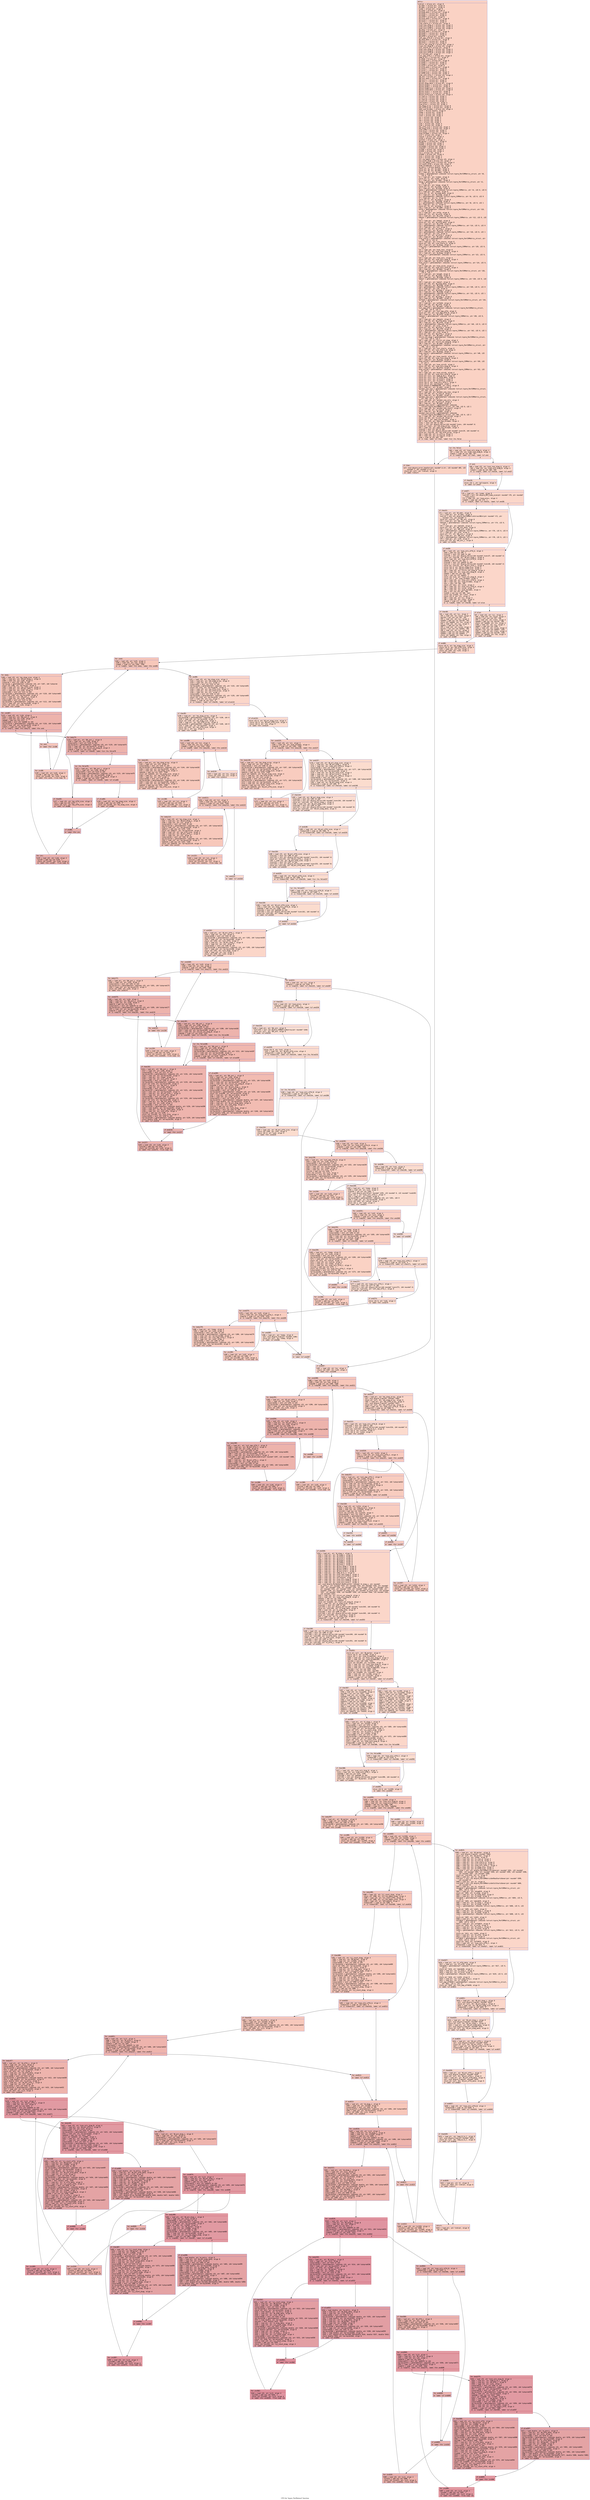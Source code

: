 digraph "CFG for 'hypre_ParMatmul' function" {
	label="CFG for 'hypre_ParMatmul' function";

	Node0x55acc0c24670 [shape=record,color="#3d50c3ff", style=filled, fillcolor="#f4987a70" fontname="Courier",label="{entry:\l|  %retval = alloca ptr, align 8\l  %A.addr = alloca ptr, align 8\l  %B.addr = alloca ptr, align 8\l  %comm = alloca ptr, align 8\l  %A_diag = alloca ptr, align 8\l  %A_diag_data = alloca ptr, align 8\l  %A_diag_i = alloca ptr, align 8\l  %A_diag_j = alloca ptr, align 8\l  %A_offd = alloca ptr, align 8\l  %A_offd_data = alloca ptr, align 8\l  %A_offd_i = alloca ptr, align 8\l  %A_offd_j = alloca ptr, align 8\l  %row_starts_A = alloca ptr, align 8\l  %num_rows_diag_A = alloca i32, align 4\l  %num_cols_diag_A = alloca i32, align 4\l  %num_cols_offd_A = alloca i32, align 4\l  %B_diag = alloca ptr, align 8\l  %B_diag_data = alloca ptr, align 8\l  %B_diag_i = alloca ptr, align 8\l  %B_diag_j = alloca ptr, align 8\l  %B_offd = alloca ptr, align 8\l  %col_map_offd_B = alloca ptr, align 8\l  %B_offd_data = alloca ptr, align 8\l  %B_offd_i = alloca ptr, align 8\l  %B_offd_j = alloca ptr, align 8\l  %first_col_diag_B = alloca i32, align 4\l  %last_col_diag_B = alloca i32, align 4\l  %col_starts_B = alloca ptr, align 8\l  %num_rows_diag_B = alloca i32, align 4\l  %num_cols_diag_B = alloca i32, align 4\l  %num_cols_offd_B = alloca i32, align 4\l  %C = alloca ptr, align 8\l  %col_map_offd_C = alloca ptr, align 8\l  %map_B_to_C = alloca ptr, align 8\l  %C_diag = alloca ptr, align 8\l  %C_diag_data = alloca ptr, align 8\l  %C_diag_i = alloca ptr, align 8\l  %C_diag_j = alloca ptr, align 8\l  %C_offd = alloca ptr, align 8\l  %C_offd_data = alloca ptr, align 8\l  %C_offd_i = alloca ptr, align 8\l  %C_offd_j = alloca ptr, align 8\l  %C_diag_size = alloca i32, align 4\l  %C_offd_size = alloca i32, align 4\l  %num_cols_offd_C = alloca i32, align 4\l  %Bs_ext = alloca ptr, align 8\l  %Bs_ext_data = alloca ptr, align 8\l  %Bs_ext_i = alloca ptr, align 8\l  %Bs_ext_j = alloca ptr, align 8\l  %B_ext_diag_data = alloca ptr, align 8\l  %B_ext_diag_i = alloca ptr, align 8\l  %B_ext_diag_j = alloca ptr, align 8\l  %B_ext_diag_size = alloca i32, align 4\l  %B_ext_offd_data = alloca ptr, align 8\l  %B_ext_offd_i = alloca ptr, align 8\l  %B_ext_offd_j = alloca ptr, align 8\l  %B_ext_offd_size = alloca i32, align 4\l  %n_rows_A = alloca i32, align 4\l  %n_cols_A = alloca i32, align 4\l  %n_rows_B = alloca i32, align 4\l  %n_cols_B = alloca i32, align 4\l  %allsquare = alloca i32, align 4\l  %num_procs = alloca i32, align 4\l  %my_diag_array = alloca ptr, align 8\l  %my_offd_array = alloca ptr, align 8\l  %max_num_threads = alloca i32, align 4\l  %zero = alloca double, align 8\l  %temp = alloca ptr, align 8\l  %size = alloca i32, align 4\l  %rest = alloca i32, align 4\l  %ii = alloca i32, align 4\l  %ns = alloca i32, align 4\l  %ne = alloca i32, align 4\l  %i1 = alloca i32, align 4\l  %i43 = alloca i32, align 4\l  %j44 = alloca i32, align 4\l  %my_offd_size = alloca i32, align 4\l  %my_diag_size = alloca i32, align 4\l  %cnt_offd = alloca i32, align 4\l  %cnt_diag = alloca i32, align 4\l  %num_threads = alloca i32, align 4\l  %cnt = alloca i32, align 4\l  %value = alloca i32, align 4\l  %i314 = alloca i32, align 4\l  %cnt315 = alloca i32, align 4\l  %B_marker = alloca ptr, align 8\l  %ns354 = alloca i32, align 4\l  %ne355 = alloca i32, align 4\l  %size356 = alloca i32, align 4\l  %rest357 = alloca i32, align 4\l  %ii358 = alloca i32, align 4\l  %i1359 = alloca i32, align 4\l  %i2 = alloca i32, align 4\l  %i3360 = alloca i32, align 4\l  %jj2 = alloca i32, align 4\l  %jj3 = alloca i32, align 4\l  %jj_row_begin_diag = alloca i32, align 4\l  %jj_count_diag = alloca i32, align 4\l  %jj_row_begin_offd = alloca i32, align 4\l  %jj_count_offd = alloca i32, align 4\l  %num_threads361 = alloca i32, align 4\l  %a_entry = alloca double, align 8\l  store ptr %A, ptr %A.addr, align 8\l  store ptr %B, ptr %B.addr, align 8\l  %0 = load ptr, ptr %A.addr, align 8\l  %comm1 = getelementptr inbounds %struct.hypre_ParCSRMatrix_struct, ptr %0,\l... i32 0, i32 0\l  %1 = load ptr, ptr %comm1, align 8\l  store ptr %1, ptr %comm, align 8\l  %2 = load ptr, ptr %A.addr, align 8\l  %diag = getelementptr inbounds %struct.hypre_ParCSRMatrix_struct, ptr %2,\l... i32 0, i32 7\l  %3 = load ptr, ptr %diag, align 8\l  store ptr %3, ptr %A_diag, align 8\l  %4 = load ptr, ptr %A_diag, align 8\l  %data = getelementptr inbounds %struct.hypre_CSRMatrix, ptr %4, i32 0, i32 6\l  %5 = load ptr, ptr %data, align 8\l  store ptr %5, ptr %A_diag_data, align 8\l  %6 = load ptr, ptr %A_diag, align 8\l  %i = getelementptr inbounds %struct.hypre_CSRMatrix, ptr %6, i32 0, i32 0\l  %7 = load ptr, ptr %i, align 8\l  store ptr %7, ptr %A_diag_i, align 8\l  %8 = load ptr, ptr %A_diag, align 8\l  %j = getelementptr inbounds %struct.hypre_CSRMatrix, ptr %8, i32 0, i32 1\l  %9 = load ptr, ptr %j, align 8\l  store ptr %9, ptr %A_diag_j, align 8\l  %10 = load ptr, ptr %A.addr, align 8\l  %offd = getelementptr inbounds %struct.hypre_ParCSRMatrix_struct, ptr %10,\l... i32 0, i32 8\l  %11 = load ptr, ptr %offd, align 8\l  store ptr %11, ptr %A_offd, align 8\l  %12 = load ptr, ptr %A_offd, align 8\l  %data2 = getelementptr inbounds %struct.hypre_CSRMatrix, ptr %12, i32 0, i32\l... 6\l  %13 = load ptr, ptr %data2, align 8\l  store ptr %13, ptr %A_offd_data, align 8\l  %14 = load ptr, ptr %A_offd, align 8\l  %i3 = getelementptr inbounds %struct.hypre_CSRMatrix, ptr %14, i32 0, i32 0\l  %15 = load ptr, ptr %i3, align 8\l  store ptr %15, ptr %A_offd_i, align 8\l  %16 = load ptr, ptr %A_offd, align 8\l  %j4 = getelementptr inbounds %struct.hypre_CSRMatrix, ptr %16, i32 0, i32 1\l  %17 = load ptr, ptr %j4, align 8\l  store ptr %17, ptr %A_offd_j, align 8\l  %18 = load ptr, ptr %A.addr, align 8\l  %row_starts = getelementptr inbounds %struct.hypre_ParCSRMatrix_struct, ptr\l... %18, i32 0, i32 12\l  %19 = load ptr, ptr %row_starts, align 8\l  store ptr %19, ptr %row_starts_A, align 8\l  %20 = load ptr, ptr %A_diag, align 8\l  %num_rows = getelementptr inbounds %struct.hypre_CSRMatrix, ptr %20, i32 0,\l... i32 2\l  %21 = load i32, ptr %num_rows, align 8\l  store i32 %21, ptr %num_rows_diag_A, align 4\l  %22 = load ptr, ptr %A_diag, align 8\l  %num_cols = getelementptr inbounds %struct.hypre_CSRMatrix, ptr %22, i32 0,\l... i32 3\l  %23 = load i32, ptr %num_cols, align 4\l  store i32 %23, ptr %num_cols_diag_A, align 4\l  %24 = load ptr, ptr %A_offd, align 8\l  %num_cols5 = getelementptr inbounds %struct.hypre_CSRMatrix, ptr %24, i32 0,\l... i32 3\l  %25 = load i32, ptr %num_cols5, align 4\l  store i32 %25, ptr %num_cols_offd_A, align 4\l  %26 = load ptr, ptr %B.addr, align 8\l  %diag6 = getelementptr inbounds %struct.hypre_ParCSRMatrix_struct, ptr %26,\l... i32 0, i32 7\l  %27 = load ptr, ptr %diag6, align 8\l  store ptr %27, ptr %B_diag, align 8\l  %28 = load ptr, ptr %B_diag, align 8\l  %data7 = getelementptr inbounds %struct.hypre_CSRMatrix, ptr %28, i32 0, i32\l... 6\l  %29 = load ptr, ptr %data7, align 8\l  store ptr %29, ptr %B_diag_data, align 8\l  %30 = load ptr, ptr %B_diag, align 8\l  %i8 = getelementptr inbounds %struct.hypre_CSRMatrix, ptr %30, i32 0, i32 0\l  %31 = load ptr, ptr %i8, align 8\l  store ptr %31, ptr %B_diag_i, align 8\l  %32 = load ptr, ptr %B_diag, align 8\l  %j9 = getelementptr inbounds %struct.hypre_CSRMatrix, ptr %32, i32 0, i32 1\l  %33 = load ptr, ptr %j9, align 8\l  store ptr %33, ptr %B_diag_j, align 8\l  %34 = load ptr, ptr %B.addr, align 8\l  %offd10 = getelementptr inbounds %struct.hypre_ParCSRMatrix_struct, ptr %34,\l... i32 0, i32 8\l  %35 = load ptr, ptr %offd10, align 8\l  store ptr %35, ptr %B_offd, align 8\l  %36 = load ptr, ptr %B.addr, align 8\l  %col_map_offd = getelementptr inbounds %struct.hypre_ParCSRMatrix_struct,\l... ptr %36, i32 0, i32 11\l  %37 = load ptr, ptr %col_map_offd, align 8\l  store ptr %37, ptr %col_map_offd_B, align 8\l  %38 = load ptr, ptr %B_offd, align 8\l  %data11 = getelementptr inbounds %struct.hypre_CSRMatrix, ptr %38, i32 0,\l... i32 6\l  %39 = load ptr, ptr %data11, align 8\l  store ptr %39, ptr %B_offd_data, align 8\l  %40 = load ptr, ptr %B_offd, align 8\l  %i12 = getelementptr inbounds %struct.hypre_CSRMatrix, ptr %40, i32 0, i32 0\l  %41 = load ptr, ptr %i12, align 8\l  store ptr %41, ptr %B_offd_i, align 8\l  %42 = load ptr, ptr %B_offd, align 8\l  %j13 = getelementptr inbounds %struct.hypre_CSRMatrix, ptr %42, i32 0, i32 1\l  %43 = load ptr, ptr %j13, align 8\l  store ptr %43, ptr %B_offd_j, align 8\l  %44 = load ptr, ptr %B.addr, align 8\l  %first_col_diag = getelementptr inbounds %struct.hypre_ParCSRMatrix_struct,\l... ptr %44, i32 0, i32 4\l  %45 = load i32, ptr %first_col_diag, align 4\l  store i32 %45, ptr %first_col_diag_B, align 4\l  %46 = load ptr, ptr %B.addr, align 8\l  %col_starts = getelementptr inbounds %struct.hypre_ParCSRMatrix_struct, ptr\l... %46, i32 0, i32 13\l  %47 = load ptr, ptr %col_starts, align 8\l  store ptr %47, ptr %col_starts_B, align 8\l  %48 = load ptr, ptr %B_diag, align 8\l  %num_rows14 = getelementptr inbounds %struct.hypre_CSRMatrix, ptr %48, i32\l... 0, i32 2\l  %49 = load i32, ptr %num_rows14, align 8\l  store i32 %49, ptr %num_rows_diag_B, align 4\l  %50 = load ptr, ptr %B_diag, align 8\l  %num_cols15 = getelementptr inbounds %struct.hypre_CSRMatrix, ptr %50, i32\l... 0, i32 3\l  %51 = load i32, ptr %num_cols15, align 4\l  store i32 %51, ptr %num_cols_diag_B, align 4\l  %52 = load ptr, ptr %B_offd, align 8\l  %num_cols16 = getelementptr inbounds %struct.hypre_CSRMatrix, ptr %52, i32\l... 0, i32 3\l  %53 = load i32, ptr %num_cols16, align 4\l  store i32 %53, ptr %num_cols_offd_B, align 4\l  store ptr null, ptr %map_B_to_C, align 8\l  store ptr null, ptr %C_offd_data, align 8\l  store ptr null, ptr %C_offd_i, align 8\l  store ptr null, ptr %C_offd_j, align 8\l  store i32 0, ptr %num_cols_offd_C, align 4\l  store i32 0, ptr %allsquare, align 4\l  store double 0.000000e+00, ptr %zero, align 8\l  %54 = load ptr, ptr %A.addr, align 8\l  %global_num_rows = getelementptr inbounds %struct.hypre_ParCSRMatrix_struct,\l... ptr %54, i32 0, i32 1\l  %55 = load i32, ptr %global_num_rows, align 8\l  store i32 %55, ptr %n_rows_A, align 4\l  %56 = load ptr, ptr %A.addr, align 8\l  %global_num_cols = getelementptr inbounds %struct.hypre_ParCSRMatrix_struct,\l... ptr %56, i32 0, i32 2\l  %57 = load i32, ptr %global_num_cols, align 4\l  store i32 %57, ptr %n_cols_A, align 4\l  %58 = load ptr, ptr %B.addr, align 8\l  %global_num_rows17 = getelementptr inbounds\l... %struct.hypre_ParCSRMatrix_struct, ptr %58, i32 0, i32 1\l  %59 = load i32, ptr %global_num_rows17, align 8\l  store i32 %59, ptr %n_rows_B, align 4\l  %60 = load ptr, ptr %B.addr, align 8\l  %global_num_cols18 = getelementptr inbounds\l... %struct.hypre_ParCSRMatrix_struct, ptr %60, i32 0, i32 2\l  %61 = load i32, ptr %global_num_cols18, align 4\l  store i32 %61, ptr %n_cols_B, align 4\l  store i32 1, ptr %max_num_threads, align 4\l  %62 = load i32, ptr %max_num_threads, align 4\l  %conv = sext i32 %62 to i64\l  %call = call ptr @hypre_CAlloc(i64 noundef %conv, i64 noundef 4)\l  store ptr %call, ptr %my_diag_array, align 8\l  %63 = load i32, ptr %max_num_threads, align 4\l  %conv19 = sext i32 %63 to i64\l  %call20 = call ptr @hypre_CAlloc(i64 noundef %conv19, i64 noundef 4)\l  store ptr %call20, ptr %my_offd_array, align 8\l  %64 = load i32, ptr %n_cols_A, align 4\l  %65 = load i32, ptr %n_rows_B, align 4\l  %cmp = icmp ne i32 %64, %65\l  br i1 %cmp, label %if.then, label %lor.lhs.false\l|{<s0>T|<s1>F}}"];
	Node0x55acc0c24670:s0 -> Node0x55acc0c35390[tooltip="entry -> if.then\nProbability 50.00%" ];
	Node0x55acc0c24670:s1 -> Node0x55acc0c35400[tooltip="entry -> lor.lhs.false\nProbability 50.00%" ];
	Node0x55acc0c35400 [shape=record,color="#3d50c3ff", style=filled, fillcolor="#f59c7d70" fontname="Courier",label="{lor.lhs.false:\l|  %66 = load i32, ptr %num_cols_diag_A, align 4\l  %67 = load i32, ptr %num_rows_diag_B, align 4\l  %cmp22 = icmp ne i32 %66, %67\l  br i1 %cmp22, label %if.then, label %if.end\l|{<s0>T|<s1>F}}"];
	Node0x55acc0c35400:s0 -> Node0x55acc0c35390[tooltip="lor.lhs.false -> if.then\nProbability 50.00%" ];
	Node0x55acc0c35400:s1 -> Node0x55acc0c356b0[tooltip="lor.lhs.false -> if.end\nProbability 50.00%" ];
	Node0x55acc0c35390 [shape=record,color="#3d50c3ff", style=filled, fillcolor="#f4987a70" fontname="Courier",label="{if.then:\l|  call void @hypre_error_handler(ptr noundef @.str, i32 noundef 405, i32\l... noundef 1, ptr noundef @.str.1)\l  store ptr null, ptr %retval, align 8\l  br label %return\l}"];
	Node0x55acc0c35390 -> Node0x55acc0c35ab0[tooltip="if.then -> return\nProbability 100.00%" ];
	Node0x55acc0c356b0 [shape=record,color="#3d50c3ff", style=filled, fillcolor="#f6a38570" fontname="Courier",label="{if.end:\l|  %68 = load i32, ptr %num_rows_diag_A, align 4\l  %69 = load i32, ptr %num_cols_diag_B, align 4\l  %cmp24 = icmp eq i32 %68, %69\l  br i1 %cmp24, label %if.then26, label %if.end27\l|{<s0>T|<s1>F}}"];
	Node0x55acc0c356b0:s0 -> Node0x55acc0c35d20[tooltip="if.end -> if.then26\nProbability 50.00%" ];
	Node0x55acc0c356b0:s1 -> Node0x55acc0c35d70[tooltip="if.end -> if.end27\nProbability 50.00%" ];
	Node0x55acc0c35d20 [shape=record,color="#3d50c3ff", style=filled, fillcolor="#f7ac8e70" fontname="Courier",label="{if.then26:\l|  store i32 1, ptr %allsquare, align 4\l  br label %if.end27\l}"];
	Node0x55acc0c35d20 -> Node0x55acc0c35d70[tooltip="if.then26 -> if.end27\nProbability 100.00%" ];
	Node0x55acc0c35d70 [shape=record,color="#3d50c3ff", style=filled, fillcolor="#f6a38570" fontname="Courier",label="{if.end27:\l|  %70 = load ptr, ptr %comm, align 8\l  %call28 = call i32 @hypre_MPI_Comm_size(ptr noundef %70, ptr noundef\l... %num_procs)\l  %71 = load i32, ptr %num_procs, align 4\l  %cmp29 = icmp sgt i32 %71, 1\l  br i1 %cmp29, label %if.then31, label %if.end36\l|{<s0>T|<s1>F}}"];
	Node0x55acc0c35d70:s0 -> Node0x55acc0c36330[tooltip="if.end27 -> if.then31\nProbability 50.00%" ];
	Node0x55acc0c35d70:s1 -> Node0x55acc0c36380[tooltip="if.end27 -> if.end36\nProbability 50.00%" ];
	Node0x55acc0c36330 [shape=record,color="#3d50c3ff", style=filled, fillcolor="#f7ac8e70" fontname="Courier",label="{if.then31:\l|  %72 = load ptr, ptr %B.addr, align 8\l  %73 = load ptr, ptr %A.addr, align 8\l  %call32 = call ptr @hypre_ParCSRMatrixExtractBExt(ptr noundef %72, ptr\l... noundef %73, i32 noundef 1)\l  store ptr %call32, ptr %Bs_ext, align 8\l  %74 = load ptr, ptr %Bs_ext, align 8\l  %data33 = getelementptr inbounds %struct.hypre_CSRMatrix, ptr %74, i32 0,\l... i32 6\l  %75 = load ptr, ptr %data33, align 8\l  store ptr %75, ptr %Bs_ext_data, align 8\l  %76 = load ptr, ptr %Bs_ext, align 8\l  %i34 = getelementptr inbounds %struct.hypre_CSRMatrix, ptr %76, i32 0, i32 0\l  %77 = load ptr, ptr %i34, align 8\l  store ptr %77, ptr %Bs_ext_i, align 8\l  %78 = load ptr, ptr %Bs_ext, align 8\l  %j35 = getelementptr inbounds %struct.hypre_CSRMatrix, ptr %78, i32 0, i32 1\l  %79 = load ptr, ptr %j35, align 8\l  store ptr %79, ptr %Bs_ext_j, align 8\l  br label %if.end36\l}"];
	Node0x55acc0c36330 -> Node0x55acc0c36380[tooltip="if.then31 -> if.end36\nProbability 100.00%" ];
	Node0x55acc0c36380 [shape=record,color="#3d50c3ff", style=filled, fillcolor="#f6a38570" fontname="Courier",label="{if.end36:\l|  %80 = load i32, ptr %num_cols_offd_A, align 4\l  %add = add nsw i32 %80, 1\l  %conv37 = sext i32 %add to i64\l  %call38 = call ptr @hypre_CAlloc(i64 noundef %conv37, i64 noundef 4)\l  store ptr %call38, ptr %B_ext_diag_i, align 8\l  %81 = load i32, ptr %num_cols_offd_A, align 4\l  %add39 = add nsw i32 %81, 1\l  %conv40 = sext i32 %add39 to i64\l  %call41 = call ptr @hypre_CAlloc(i64 noundef %conv40, i64 noundef 4)\l  store ptr %call41, ptr %B_ext_offd_i, align 8\l  store i32 0, ptr %B_ext_diag_size, align 4\l  store i32 0, ptr %B_ext_offd_size, align 4\l  %82 = load i32, ptr %first_col_diag_B, align 4\l  %83 = load i32, ptr %num_cols_diag_B, align 4\l  %add42 = add nsw i32 %82, %83\l  %sub = sub nsw i32 %add42, 1\l  store i32 %sub, ptr %last_col_diag_B, align 4\l  store i32 1, ptr %num_threads, align 4\l  %84 = load i32, ptr %num_cols_offd_A, align 4\l  %85 = load i32, ptr %num_threads, align 4\l  %div = sdiv i32 %84, %85\l  store i32 %div, ptr %size, align 4\l  %86 = load i32, ptr %num_cols_offd_A, align 4\l  %87 = load i32, ptr %size, align 4\l  %88 = load i32, ptr %num_threads, align 4\l  %mul = mul nsw i32 %87, %88\l  %sub45 = sub nsw i32 %86, %mul\l  store i32 %sub45, ptr %rest, align 4\l  store i32 0, ptr %ii, align 4\l  %89 = load i32, ptr %ii, align 4\l  %90 = load i32, ptr %rest, align 4\l  %cmp46 = icmp slt i32 %89, %90\l  br i1 %cmp46, label %if.then48, label %if.else\l|{<s0>T|<s1>F}}"];
	Node0x55acc0c36380:s0 -> Node0x55acc0c383e0[tooltip="if.end36 -> if.then48\nProbability 50.00%" ];
	Node0x55acc0c36380:s1 -> Node0x55acc0c38430[tooltip="if.end36 -> if.else\nProbability 50.00%" ];
	Node0x55acc0c383e0 [shape=record,color="#3d50c3ff", style=filled, fillcolor="#f7ac8e70" fontname="Courier",label="{if.then48:\l|  %91 = load i32, ptr %ii, align 4\l  %92 = load i32, ptr %size, align 4\l  %mul49 = mul nsw i32 %91, %92\l  %93 = load i32, ptr %ii, align 4\l  %add50 = add nsw i32 %mul49, %93\l  store i32 %add50, ptr %ns, align 4\l  %94 = load i32, ptr %ii, align 4\l  %add51 = add nsw i32 %94, 1\l  %95 = load i32, ptr %size, align 4\l  %mul52 = mul nsw i32 %add51, %95\l  %96 = load i32, ptr %ii, align 4\l  %add53 = add nsw i32 %mul52, %96\l  %add54 = add nsw i32 %add53, 1\l  store i32 %add54, ptr %ne, align 4\l  br label %if.end60\l}"];
	Node0x55acc0c383e0 -> Node0x55acc0c32500[tooltip="if.then48 -> if.end60\nProbability 100.00%" ];
	Node0x55acc0c38430 [shape=record,color="#3d50c3ff", style=filled, fillcolor="#f7ac8e70" fontname="Courier",label="{if.else:\l|  %97 = load i32, ptr %ii, align 4\l  %98 = load i32, ptr %size, align 4\l  %mul55 = mul nsw i32 %97, %98\l  %99 = load i32, ptr %rest, align 4\l  %add56 = add nsw i32 %mul55, %99\l  store i32 %add56, ptr %ns, align 4\l  %100 = load i32, ptr %ii, align 4\l  %add57 = add nsw i32 %100, 1\l  %101 = load i32, ptr %size, align 4\l  %mul58 = mul nsw i32 %add57, %101\l  %102 = load i32, ptr %rest, align 4\l  %add59 = add nsw i32 %mul58, %102\l  store i32 %add59, ptr %ne, align 4\l  br label %if.end60\l}"];
	Node0x55acc0c38430 -> Node0x55acc0c32500[tooltip="if.else -> if.end60\nProbability 100.00%" ];
	Node0x55acc0c32500 [shape=record,color="#3d50c3ff", style=filled, fillcolor="#f6a38570" fontname="Courier",label="{if.end60:\l|  store i32 0, ptr %my_diag_size, align 4\l  store i32 0, ptr %my_offd_size, align 4\l  %103 = load i32, ptr %ns, align 4\l  store i32 %103, ptr %i43, align 4\l  br label %for.cond\l}"];
	Node0x55acc0c32500 -> Node0x55acc0c3a150[tooltip="if.end60 -> for.cond\nProbability 100.00%" ];
	Node0x55acc0c3a150 [shape=record,color="#3d50c3ff", style=filled, fillcolor="#ec7f6370" fontname="Courier",label="{for.cond:\l|  %104 = load i32, ptr %i43, align 4\l  %105 = load i32, ptr %ne, align 4\l  %cmp61 = icmp slt i32 %104, %105\l  br i1 %cmp61, label %for.body, label %for.end90\l|{<s0>T|<s1>F}}"];
	Node0x55acc0c3a150:s0 -> Node0x55acc0c3a3f0[tooltip="for.cond -> for.body\nProbability 96.88%" ];
	Node0x55acc0c3a150:s1 -> Node0x55acc0c3a470[tooltip="for.cond -> for.end90\nProbability 3.12%" ];
	Node0x55acc0c3a3f0 [shape=record,color="#3d50c3ff", style=filled, fillcolor="#ec7f6370" fontname="Courier",label="{for.body:\l|  %106 = load i32, ptr %my_diag_size, align 4\l  %107 = load ptr, ptr %B_ext_diag_i, align 8\l  %108 = load i32, ptr %i43, align 4\l  %idxprom = sext i32 %108 to i64\l  %arrayidx = getelementptr inbounds i32, ptr %107, i64 %idxprom\l  store i32 %106, ptr %arrayidx, align 4\l  %109 = load i32, ptr %my_offd_size, align 4\l  %110 = load ptr, ptr %B_ext_offd_i, align 8\l  %111 = load i32, ptr %i43, align 4\l  %idxprom63 = sext i32 %111 to i64\l  %arrayidx64 = getelementptr inbounds i32, ptr %110, i64 %idxprom63\l  store i32 %109, ptr %arrayidx64, align 4\l  %112 = load ptr, ptr %Bs_ext_i, align 8\l  %113 = load i32, ptr %i43, align 4\l  %idxprom65 = sext i32 %113 to i64\l  %arrayidx66 = getelementptr inbounds i32, ptr %112, i64 %idxprom65\l  %114 = load i32, ptr %arrayidx66, align 4\l  store i32 %114, ptr %j44, align 4\l  br label %for.cond67\l}"];
	Node0x55acc0c3a3f0 -> Node0x55acc0c1aba0[tooltip="for.body -> for.cond67\nProbability 100.00%" ];
	Node0x55acc0c1aba0 [shape=record,color="#3d50c3ff", style=filled, fillcolor="#d6524470" fontname="Courier",label="{for.cond67:\l|  %115 = load i32, ptr %j44, align 4\l  %116 = load ptr, ptr %Bs_ext_i, align 8\l  %117 = load i32, ptr %i43, align 4\l  %add68 = add nsw i32 %117, 1\l  %idxprom69 = sext i32 %add68 to i64\l  %arrayidx70 = getelementptr inbounds i32, ptr %116, i64 %idxprom69\l  %118 = load i32, ptr %arrayidx70, align 4\l  %cmp71 = icmp slt i32 %115, %118\l  br i1 %cmp71, label %for.body73, label %for.end\l|{<s0>T|<s1>F}}"];
	Node0x55acc0c1aba0:s0 -> Node0x55acc0c1b160[tooltip="for.cond67 -> for.body73\nProbability 96.88%" ];
	Node0x55acc0c1aba0:s1 -> Node0x55acc0c1b1e0[tooltip="for.cond67 -> for.end\nProbability 3.12%" ];
	Node0x55acc0c1b160 [shape=record,color="#3d50c3ff", style=filled, fillcolor="#d6524470" fontname="Courier",label="{for.body73:\l|  %119 = load ptr, ptr %Bs_ext_j, align 8\l  %120 = load i32, ptr %j44, align 4\l  %idxprom74 = sext i32 %120 to i64\l  %arrayidx75 = getelementptr inbounds i32, ptr %119, i64 %idxprom74\l  %121 = load i32, ptr %arrayidx75, align 4\l  %122 = load i32, ptr %first_col_diag_B, align 4\l  %cmp76 = icmp slt i32 %121, %122\l  br i1 %cmp76, label %if.then83, label %lor.lhs.false78\l|{<s0>T|<s1>F}}"];
	Node0x55acc0c1b160:s0 -> Node0x55acc0c3c880[tooltip="for.body73 -> if.then83\nProbability 50.00%" ];
	Node0x55acc0c1b160:s1 -> Node0x55acc0c3c8d0[tooltip="for.body73 -> lor.lhs.false78\nProbability 50.00%" ];
	Node0x55acc0c3c8d0 [shape=record,color="#3d50c3ff", style=filled, fillcolor="#dc5d4a70" fontname="Courier",label="{lor.lhs.false78:\l|  %123 = load ptr, ptr %Bs_ext_j, align 8\l  %124 = load i32, ptr %j44, align 4\l  %idxprom79 = sext i32 %124 to i64\l  %arrayidx80 = getelementptr inbounds i32, ptr %123, i64 %idxprom79\l  %125 = load i32, ptr %arrayidx80, align 4\l  %126 = load i32, ptr %last_col_diag_B, align 4\l  %cmp81 = icmp sgt i32 %125, %126\l  br i1 %cmp81, label %if.then83, label %if.else84\l|{<s0>T|<s1>F}}"];
	Node0x55acc0c3c8d0:s0 -> Node0x55acc0c3c880[tooltip="lor.lhs.false78 -> if.then83\nProbability 50.00%" ];
	Node0x55acc0c3c8d0:s1 -> Node0x55acc0c3ce80[tooltip="lor.lhs.false78 -> if.else84\nProbability 50.00%" ];
	Node0x55acc0c3c880 [shape=record,color="#3d50c3ff", style=filled, fillcolor="#d8564670" fontname="Courier",label="{if.then83:\l|  %127 = load i32, ptr %my_offd_size, align 4\l  %inc = add nsw i32 %127, 1\l  store i32 %inc, ptr %my_offd_size, align 4\l  br label %if.end86\l}"];
	Node0x55acc0c3c880 -> Node0x55acc0c3d150[tooltip="if.then83 -> if.end86\nProbability 100.00%" ];
	Node0x55acc0c3ce80 [shape=record,color="#3d50c3ff", style=filled, fillcolor="#e1675170" fontname="Courier",label="{if.else84:\l|  %128 = load i32, ptr %my_diag_size, align 4\l  %inc85 = add nsw i32 %128, 1\l  store i32 %inc85, ptr %my_diag_size, align 4\l  br label %if.end86\l}"];
	Node0x55acc0c3ce80 -> Node0x55acc0c3d150[tooltip="if.else84 -> if.end86\nProbability 100.00%" ];
	Node0x55acc0c3d150 [shape=record,color="#3d50c3ff", style=filled, fillcolor="#d6524470" fontname="Courier",label="{if.end86:\l|  br label %for.inc\l}"];
	Node0x55acc0c3d150 -> Node0x55acc0c3d480[tooltip="if.end86 -> for.inc\nProbability 100.00%" ];
	Node0x55acc0c3d480 [shape=record,color="#3d50c3ff", style=filled, fillcolor="#d6524470" fontname="Courier",label="{for.inc:\l|  %129 = load i32, ptr %j44, align 4\l  %inc87 = add nsw i32 %129, 1\l  store i32 %inc87, ptr %j44, align 4\l  br label %for.cond67, !llvm.loop !6\l}"];
	Node0x55acc0c3d480 -> Node0x55acc0c1aba0[tooltip="for.inc -> for.cond67\nProbability 100.00%" ];
	Node0x55acc0c1b1e0 [shape=record,color="#3d50c3ff", style=filled, fillcolor="#ec7f6370" fontname="Courier",label="{for.end:\l|  br label %for.inc88\l}"];
	Node0x55acc0c1b1e0 -> Node0x55acc0c3d8f0[tooltip="for.end -> for.inc88\nProbability 100.00%" ];
	Node0x55acc0c3d8f0 [shape=record,color="#3d50c3ff", style=filled, fillcolor="#ec7f6370" fontname="Courier",label="{for.inc88:\l|  %130 = load i32, ptr %i43, align 4\l  %inc89 = add nsw i32 %130, 1\l  store i32 %inc89, ptr %i43, align 4\l  br label %for.cond, !llvm.loop !8\l}"];
	Node0x55acc0c3d8f0 -> Node0x55acc0c3a150[tooltip="for.inc88 -> for.cond\nProbability 100.00%" ];
	Node0x55acc0c3a470 [shape=record,color="#3d50c3ff", style=filled, fillcolor="#f6a38570" fontname="Courier",label="{for.end90:\l|  %131 = load i32, ptr %my_diag_size, align 4\l  %132 = load ptr, ptr %my_diag_array, align 8\l  %133 = load i32, ptr %ii, align 4\l  %idxprom91 = sext i32 %133 to i64\l  %arrayidx92 = getelementptr inbounds i32, ptr %132, i64 %idxprom91\l  store i32 %131, ptr %arrayidx92, align 4\l  %134 = load i32, ptr %my_offd_size, align 4\l  %135 = load ptr, ptr %my_offd_array, align 8\l  %136 = load i32, ptr %ii, align 4\l  %idxprom93 = sext i32 %136 to i64\l  %arrayidx94 = getelementptr inbounds i32, ptr %135, i64 %idxprom93\l  store i32 %134, ptr %arrayidx94, align 4\l  %137 = load i32, ptr %ii, align 4\l  %tobool = icmp ne i32 %137, 0\l  br i1 %tobool, label %if.then95, label %if.else124\l|{<s0>T|<s1>F}}"];
	Node0x55acc0c3a470:s0 -> Node0x55acc0c3e5c0[tooltip="for.end90 -> if.then95\nProbability 62.50%" ];
	Node0x55acc0c3a470:s1 -> Node0x55acc0c3e640[tooltip="for.end90 -> if.else124\nProbability 37.50%" ];
	Node0x55acc0c3e5c0 [shape=record,color="#3d50c3ff", style=filled, fillcolor="#f7ac8e70" fontname="Courier",label="{if.then95:\l|  %138 = load ptr, ptr %my_diag_array, align 8\l  %arrayidx96 = getelementptr inbounds i32, ptr %138, i64 0\l  %139 = load i32, ptr %arrayidx96, align 4\l  store i32 %139, ptr %my_diag_size, align 4\l  %140 = load ptr, ptr %my_offd_array, align 8\l  %arrayidx97 = getelementptr inbounds i32, ptr %140, i64 0\l  %141 = load i32, ptr %arrayidx97, align 4\l  store i32 %141, ptr %my_offd_size, align 4\l  store i32 1, ptr %i1, align 4\l  br label %for.cond98\l}"];
	Node0x55acc0c3e5c0 -> Node0x55acc0c3ecf0[tooltip="if.then95 -> for.cond98\nProbability 100.00%" ];
	Node0x55acc0c3ecf0 [shape=record,color="#3d50c3ff", style=filled, fillcolor="#ed836670" fontname="Courier",label="{for.cond98:\l|  %142 = load i32, ptr %i1, align 4\l  %143 = load i32, ptr %ii, align 4\l  %cmp99 = icmp slt i32 %142, %143\l  br i1 %cmp99, label %for.body101, label %for.end110\l|{<s0>T|<s1>F}}"];
	Node0x55acc0c3ecf0:s0 -> Node0x55acc0c3ef90[tooltip="for.cond98 -> for.body101\nProbability 96.88%" ];
	Node0x55acc0c3ecf0:s1 -> Node0x55acc0c3f010[tooltip="for.cond98 -> for.end110\nProbability 3.12%" ];
	Node0x55acc0c3ef90 [shape=record,color="#3d50c3ff", style=filled, fillcolor="#ed836670" fontname="Courier",label="{for.body101:\l|  %144 = load ptr, ptr %my_diag_array, align 8\l  %145 = load i32, ptr %i1, align 4\l  %idxprom102 = sext i32 %145 to i64\l  %arrayidx103 = getelementptr inbounds i32, ptr %144, i64 %idxprom102\l  %146 = load i32, ptr %arrayidx103, align 4\l  %147 = load i32, ptr %my_diag_size, align 4\l  %add104 = add nsw i32 %147, %146\l  store i32 %add104, ptr %my_diag_size, align 4\l  %148 = load ptr, ptr %my_offd_array, align 8\l  %149 = load i32, ptr %i1, align 4\l  %idxprom105 = sext i32 %149 to i64\l  %arrayidx106 = getelementptr inbounds i32, ptr %148, i64 %idxprom105\l  %150 = load i32, ptr %arrayidx106, align 4\l  %151 = load i32, ptr %my_offd_size, align 4\l  %add107 = add nsw i32 %151, %150\l  store i32 %add107, ptr %my_offd_size, align 4\l  br label %for.inc108\l}"];
	Node0x55acc0c3ef90 -> Node0x55acc0c3fac0[tooltip="for.body101 -> for.inc108\nProbability 100.00%" ];
	Node0x55acc0c3fac0 [shape=record,color="#3d50c3ff", style=filled, fillcolor="#ed836670" fontname="Courier",label="{for.inc108:\l|  %152 = load i32, ptr %i1, align 4\l  %inc109 = add nsw i32 %152, 1\l  store i32 %inc109, ptr %i1, align 4\l  br label %for.cond98, !llvm.loop !9\l}"];
	Node0x55acc0c3fac0 -> Node0x55acc0c3ecf0[tooltip="for.inc108 -> for.cond98\nProbability 100.00%" ];
	Node0x55acc0c3f010 [shape=record,color="#3d50c3ff", style=filled, fillcolor="#f7ac8e70" fontname="Courier",label="{for.end110:\l|  %153 = load i32, ptr %ns, align 4\l  store i32 %153, ptr %i1, align 4\l  br label %for.cond111\l}"];
	Node0x55acc0c3f010 -> Node0x55acc0c40060[tooltip="for.end110 -> for.cond111\nProbability 100.00%" ];
	Node0x55acc0c40060 [shape=record,color="#3d50c3ff", style=filled, fillcolor="#ed836670" fontname="Courier",label="{for.cond111:\l|  %154 = load i32, ptr %i1, align 4\l  %155 = load i32, ptr %ne, align 4\l  %cmp112 = icmp slt i32 %154, %155\l  br i1 %cmp112, label %for.body114, label %for.end123\l|{<s0>T|<s1>F}}"];
	Node0x55acc0c40060:s0 -> Node0x55acc0c40300[tooltip="for.cond111 -> for.body114\nProbability 96.88%" ];
	Node0x55acc0c40060:s1 -> Node0x55acc0c40380[tooltip="for.cond111 -> for.end123\nProbability 3.12%" ];
	Node0x55acc0c40300 [shape=record,color="#3d50c3ff", style=filled, fillcolor="#ed836670" fontname="Courier",label="{for.body114:\l|  %156 = load i32, ptr %my_diag_size, align 4\l  %157 = load ptr, ptr %B_ext_diag_i, align 8\l  %158 = load i32, ptr %i1, align 4\l  %idxprom115 = sext i32 %158 to i64\l  %arrayidx116 = getelementptr inbounds i32, ptr %157, i64 %idxprom115\l  %159 = load i32, ptr %arrayidx116, align 4\l  %add117 = add nsw i32 %159, %156\l  store i32 %add117, ptr %arrayidx116, align 4\l  %160 = load i32, ptr %my_offd_size, align 4\l  %161 = load ptr, ptr %B_ext_offd_i, align 8\l  %162 = load i32, ptr %i1, align 4\l  %idxprom118 = sext i32 %162 to i64\l  %arrayidx119 = getelementptr inbounds i32, ptr %161, i64 %idxprom118\l  %163 = load i32, ptr %arrayidx119, align 4\l  %add120 = add nsw i32 %163, %160\l  store i32 %add120, ptr %arrayidx119, align 4\l  br label %for.inc121\l}"];
	Node0x55acc0c40300 -> Node0x55acc0c40e30[tooltip="for.body114 -> for.inc121\nProbability 100.00%" ];
	Node0x55acc0c40e30 [shape=record,color="#3d50c3ff", style=filled, fillcolor="#ed836670" fontname="Courier",label="{for.inc121:\l|  %164 = load i32, ptr %i1, align 4\l  %inc122 = add nsw i32 %164, 1\l  store i32 %inc122, ptr %i1, align 4\l  br label %for.cond111, !llvm.loop !10\l}"];
	Node0x55acc0c40e30 -> Node0x55acc0c40060[tooltip="for.inc121 -> for.cond111\nProbability 100.00%" ];
	Node0x55acc0c40380 [shape=record,color="#3d50c3ff", style=filled, fillcolor="#f7ac8e70" fontname="Courier",label="{for.end123:\l|  br label %if.end164\l}"];
	Node0x55acc0c40380 -> Node0x55acc0c412b0[tooltip="for.end123 -> if.end164\nProbability 100.00%" ];
	Node0x55acc0c3e640 [shape=record,color="#3d50c3ff", style=filled, fillcolor="#f7af9170" fontname="Courier",label="{if.else124:\l|  store i32 0, ptr %B_ext_diag_size, align 4\l  store i32 0, ptr %B_ext_offd_size, align 4\l  store i32 0, ptr %i1, align 4\l  br label %for.cond125\l}"];
	Node0x55acc0c3e640 -> Node0x55acc0c415b0[tooltip="if.else124 -> for.cond125\nProbability 100.00%" ];
	Node0x55acc0c415b0 [shape=record,color="#3d50c3ff", style=filled, fillcolor="#f08b6e70" fontname="Courier",label="{for.cond125:\l|  %165 = load i32, ptr %i1, align 4\l  %166 = load i32, ptr %num_threads, align 4\l  %cmp126 = icmp slt i32 %165, %166\l  br i1 %cmp126, label %for.body128, label %for.end137\l|{<s0>T|<s1>F}}"];
	Node0x55acc0c415b0:s0 -> Node0x55acc0c41820[tooltip="for.cond125 -> for.body128\nProbability 96.88%" ];
	Node0x55acc0c415b0:s1 -> Node0x55acc0c418a0[tooltip="for.cond125 -> for.end137\nProbability 3.12%" ];
	Node0x55acc0c41820 [shape=record,color="#3d50c3ff", style=filled, fillcolor="#f08b6e70" fontname="Courier",label="{for.body128:\l|  %167 = load ptr, ptr %my_diag_array, align 8\l  %168 = load i32, ptr %i1, align 4\l  %idxprom129 = sext i32 %168 to i64\l  %arrayidx130 = getelementptr inbounds i32, ptr %167, i64 %idxprom129\l  %169 = load i32, ptr %arrayidx130, align 4\l  %170 = load i32, ptr %B_ext_diag_size, align 4\l  %add131 = add nsw i32 %170, %169\l  store i32 %add131, ptr %B_ext_diag_size, align 4\l  %171 = load ptr, ptr %my_offd_array, align 8\l  %172 = load i32, ptr %i1, align 4\l  %idxprom132 = sext i32 %172 to i64\l  %arrayidx133 = getelementptr inbounds i32, ptr %171, i64 %idxprom132\l  %173 = load i32, ptr %arrayidx133, align 4\l  %174 = load i32, ptr %B_ext_offd_size, align 4\l  %add134 = add nsw i32 %174, %173\l  store i32 %add134, ptr %B_ext_offd_size, align 4\l  br label %for.inc135\l}"];
	Node0x55acc0c41820 -> Node0x55acc0c42380[tooltip="for.body128 -> for.inc135\nProbability 100.00%" ];
	Node0x55acc0c42380 [shape=record,color="#3d50c3ff", style=filled, fillcolor="#f08b6e70" fontname="Courier",label="{for.inc135:\l|  %175 = load i32, ptr %i1, align 4\l  %inc136 = add nsw i32 %175, 1\l  store i32 %inc136, ptr %i1, align 4\l  br label %for.cond125, !llvm.loop !11\l}"];
	Node0x55acc0c42380 -> Node0x55acc0c415b0[tooltip="for.inc135 -> for.cond125\nProbability 100.00%" ];
	Node0x55acc0c418a0 [shape=record,color="#3d50c3ff", style=filled, fillcolor="#f7af9170" fontname="Courier",label="{for.end137:\l|  %176 = load i32, ptr %B_ext_diag_size, align 4\l  %177 = load ptr, ptr %B_ext_diag_i, align 8\l  %178 = load i32, ptr %num_cols_offd_A, align 4\l  %idxprom138 = sext i32 %178 to i64\l  %arrayidx139 = getelementptr inbounds i32, ptr %177, i64 %idxprom138\l  store i32 %176, ptr %arrayidx139, align 4\l  %179 = load i32, ptr %B_ext_offd_size, align 4\l  %180 = load ptr, ptr %B_ext_offd_i, align 8\l  %181 = load i32, ptr %num_cols_offd_A, align 4\l  %idxprom140 = sext i32 %181 to i64\l  %arrayidx141 = getelementptr inbounds i32, ptr %180, i64 %idxprom140\l  store i32 %179, ptr %arrayidx141, align 4\l  %182 = load i32, ptr %B_ext_diag_size, align 4\l  %tobool142 = icmp ne i32 %182, 0\l  br i1 %tobool142, label %if.then143, label %if.end148\l|{<s0>T|<s1>F}}"];
	Node0x55acc0c418a0:s0 -> Node0x55acc0c43030[tooltip="for.end137 -> if.then143\nProbability 62.50%" ];
	Node0x55acc0c418a0:s1 -> Node0x55acc0c430b0[tooltip="for.end137 -> if.end148\nProbability 37.50%" ];
	Node0x55acc0c43030 [shape=record,color="#3d50c3ff", style=filled, fillcolor="#f7b39670" fontname="Courier",label="{if.then143:\l|  %183 = load i32, ptr %B_ext_diag_size, align 4\l  %conv144 = sext i32 %183 to i64\l  %call145 = call ptr @hypre_CAlloc(i64 noundef %conv144, i64 noundef 4)\l  store ptr %call145, ptr %B_ext_diag_j, align 8\l  %184 = load i32, ptr %B_ext_diag_size, align 4\l  %conv146 = sext i32 %184 to i64\l  %call147 = call ptr @hypre_CAlloc(i64 noundef %conv146, i64 noundef 8)\l  store ptr %call147, ptr %B_ext_diag_data, align 8\l  br label %if.end148\l}"];
	Node0x55acc0c43030 -> Node0x55acc0c430b0[tooltip="if.then143 -> if.end148\nProbability 100.00%" ];
	Node0x55acc0c430b0 [shape=record,color="#3d50c3ff", style=filled, fillcolor="#f7af9170" fontname="Courier",label="{if.end148:\l|  %185 = load i32, ptr %B_ext_offd_size, align 4\l  %tobool149 = icmp ne i32 %185, 0\l  br i1 %tobool149, label %if.then150, label %if.end155\l|{<s0>T|<s1>F}}"];
	Node0x55acc0c430b0:s0 -> Node0x55acc0c439a0[tooltip="if.end148 -> if.then150\nProbability 62.50%" ];
	Node0x55acc0c430b0:s1 -> Node0x55acc0c43a20[tooltip="if.end148 -> if.end155\nProbability 37.50%" ];
	Node0x55acc0c439a0 [shape=record,color="#3d50c3ff", style=filled, fillcolor="#f7b39670" fontname="Courier",label="{if.then150:\l|  %186 = load i32, ptr %B_ext_offd_size, align 4\l  %conv151 = sext i32 %186 to i64\l  %call152 = call ptr @hypre_CAlloc(i64 noundef %conv151, i64 noundef 4)\l  store ptr %call152, ptr %B_ext_offd_j, align 8\l  %187 = load i32, ptr %B_ext_offd_size, align 4\l  %conv153 = sext i32 %187 to i64\l  %call154 = call ptr @hypre_CAlloc(i64 noundef %conv153, i64 noundef 8)\l  store ptr %call154, ptr %B_ext_offd_data, align 8\l  br label %if.end155\l}"];
	Node0x55acc0c439a0 -> Node0x55acc0c43a20[tooltip="if.then150 -> if.end155\nProbability 100.00%" ];
	Node0x55acc0c43a20 [shape=record,color="#3d50c3ff", style=filled, fillcolor="#f7af9170" fontname="Courier",label="{if.end155:\l|  %188 = load i32, ptr %B_ext_offd_size, align 4\l  %tobool156 = icmp ne i32 %188, 0\l  br i1 %tobool156, label %if.then159, label %lor.lhs.false157\l|{<s0>T|<s1>F}}"];
	Node0x55acc0c43a20:s0 -> Node0x55acc0c442c0[tooltip="if.end155 -> if.then159\nProbability 62.50%" ];
	Node0x55acc0c43a20:s1 -> Node0x55acc0c44370[tooltip="if.end155 -> lor.lhs.false157\nProbability 37.50%" ];
	Node0x55acc0c44370 [shape=record,color="#3d50c3ff", style=filled, fillcolor="#f7b99e70" fontname="Courier",label="{lor.lhs.false157:\l|  %189 = load i32, ptr %num_cols_offd_B, align 4\l  %tobool158 = icmp ne i32 %189, 0\l  br i1 %tobool158, label %if.then159, label %if.end163\l|{<s0>T|<s1>F}}"];
	Node0x55acc0c44370:s0 -> Node0x55acc0c442c0[tooltip="lor.lhs.false157 -> if.then159\nProbability 62.50%" ];
	Node0x55acc0c44370:s1 -> Node0x55acc0c445e0[tooltip="lor.lhs.false157 -> if.end163\nProbability 37.50%" ];
	Node0x55acc0c442c0 [shape=record,color="#3d50c3ff", style=filled, fillcolor="#f7af9170" fontname="Courier",label="{if.then159:\l|  %190 = load i32, ptr %B_ext_offd_size, align 4\l  %191 = load i32, ptr %num_cols_offd_B, align 4\l  %add160 = add nsw i32 %190, %191\l  %conv161 = sext i32 %add160 to i64\l  %call162 = call ptr @hypre_CAlloc(i64 noundef %conv161, i64 noundef 4)\l  store ptr %call162, ptr %temp, align 8\l  br label %if.end163\l}"];
	Node0x55acc0c442c0 -> Node0x55acc0c445e0[tooltip="if.then159 -> if.end163\nProbability 100.00%" ];
	Node0x55acc0c445e0 [shape=record,color="#3d50c3ff", style=filled, fillcolor="#f7af9170" fontname="Courier",label="{if.end163:\l|  br label %if.end164\l}"];
	Node0x55acc0c445e0 -> Node0x55acc0c412b0[tooltip="if.end163 -> if.end164\nProbability 100.00%" ];
	Node0x55acc0c412b0 [shape=record,color="#3d50c3ff", style=filled, fillcolor="#f6a38570" fontname="Courier",label="{if.end164:\l|  %192 = load ptr, ptr %B_ext_offd_i, align 8\l  %193 = load i32, ptr %ns, align 4\l  %idxprom165 = sext i32 %193 to i64\l  %arrayidx166 = getelementptr inbounds i32, ptr %192, i64 %idxprom165\l  %194 = load i32, ptr %arrayidx166, align 4\l  store i32 %194, ptr %cnt_offd, align 4\l  %195 = load ptr, ptr %B_ext_diag_i, align 8\l  %196 = load i32, ptr %ns, align 4\l  %idxprom167 = sext i32 %196 to i64\l  %arrayidx168 = getelementptr inbounds i32, ptr %195, i64 %idxprom167\l  %197 = load i32, ptr %arrayidx168, align 4\l  store i32 %197, ptr %cnt_diag, align 4\l  %198 = load i32, ptr %ns, align 4\l  store i32 %198, ptr %i43, align 4\l  br label %for.cond169\l}"];
	Node0x55acc0c412b0 -> Node0x55acc0c396e0[tooltip="if.end164 -> for.cond169\nProbability 100.00%" ];
	Node0x55acc0c396e0 [shape=record,color="#3d50c3ff", style=filled, fillcolor="#ec7f6370" fontname="Courier",label="{for.cond169:\l|  %199 = load i32, ptr %i43, align 4\l  %200 = load i32, ptr %ne, align 4\l  %cmp170 = icmp slt i32 %199, %200\l  br i1 %cmp170, label %for.body172, label %for.end222\l|{<s0>T|<s1>F}}"];
	Node0x55acc0c396e0:s0 -> Node0x55acc0c39960[tooltip="for.cond169 -> for.body172\nProbability 96.88%" ];
	Node0x55acc0c396e0:s1 -> Node0x55acc0c399e0[tooltip="for.cond169 -> for.end222\nProbability 3.12%" ];
	Node0x55acc0c39960 [shape=record,color="#3d50c3ff", style=filled, fillcolor="#ec7f6370" fontname="Courier",label="{for.body172:\l|  %201 = load ptr, ptr %Bs_ext_i, align 8\l  %202 = load i32, ptr %i43, align 4\l  %idxprom173 = sext i32 %202 to i64\l  %arrayidx174 = getelementptr inbounds i32, ptr %201, i64 %idxprom173\l  %203 = load i32, ptr %arrayidx174, align 4\l  store i32 %203, ptr %j44, align 4\l  br label %for.cond175\l}"];
	Node0x55acc0c39960 -> Node0x55acc0c46be0[tooltip="for.body172 -> for.cond175\nProbability 100.00%" ];
	Node0x55acc0c46be0 [shape=record,color="#3d50c3ff", style=filled, fillcolor="#d6524470" fontname="Courier",label="{for.cond175:\l|  %204 = load i32, ptr %j44, align 4\l  %205 = load ptr, ptr %Bs_ext_i, align 8\l  %206 = load i32, ptr %i43, align 4\l  %add176 = add nsw i32 %206, 1\l  %idxprom177 = sext i32 %add176 to i64\l  %arrayidx178 = getelementptr inbounds i32, ptr %205, i64 %idxprom177\l  %207 = load i32, ptr %arrayidx178, align 4\l  %cmp179 = icmp slt i32 %204, %207\l  br i1 %cmp179, label %for.body181, label %for.end219\l|{<s0>T|<s1>F}}"];
	Node0x55acc0c46be0:s0 -> Node0x55acc0c471a0[tooltip="for.cond175 -> for.body181\nProbability 96.88%" ];
	Node0x55acc0c46be0:s1 -> Node0x55acc0c47220[tooltip="for.cond175 -> for.end219\nProbability 3.12%" ];
	Node0x55acc0c471a0 [shape=record,color="#3d50c3ff", style=filled, fillcolor="#d6524470" fontname="Courier",label="{for.body181:\l|  %208 = load ptr, ptr %Bs_ext_j, align 8\l  %209 = load i32, ptr %j44, align 4\l  %idxprom182 = sext i32 %209 to i64\l  %arrayidx183 = getelementptr inbounds i32, ptr %208, i64 %idxprom182\l  %210 = load i32, ptr %arrayidx183, align 4\l  %211 = load i32, ptr %first_col_diag_B, align 4\l  %cmp184 = icmp slt i32 %210, %211\l  br i1 %cmp184, label %if.then191, label %lor.lhs.false186\l|{<s0>T|<s1>F}}"];
	Node0x55acc0c471a0:s0 -> Node0x55acc0c477d0[tooltip="for.body181 -> if.then191\nProbability 50.00%" ];
	Node0x55acc0c471a0:s1 -> Node0x55acc0c47820[tooltip="for.body181 -> lor.lhs.false186\nProbability 50.00%" ];
	Node0x55acc0c47820 [shape=record,color="#3d50c3ff", style=filled, fillcolor="#dc5d4a70" fontname="Courier",label="{lor.lhs.false186:\l|  %212 = load ptr, ptr %Bs_ext_j, align 8\l  %213 = load i32, ptr %j44, align 4\l  %idxprom187 = sext i32 %213 to i64\l  %arrayidx188 = getelementptr inbounds i32, ptr %212, i64 %idxprom187\l  %214 = load i32, ptr %arrayidx188, align 4\l  %215 = load i32, ptr %last_col_diag_B, align 4\l  %cmp189 = icmp sgt i32 %214, %215\l  br i1 %cmp189, label %if.then191, label %if.else205\l|{<s0>T|<s1>F}}"];
	Node0x55acc0c47820:s0 -> Node0x55acc0c477d0[tooltip="lor.lhs.false186 -> if.then191\nProbability 50.00%" ];
	Node0x55acc0c47820:s1 -> Node0x55acc0c47da0[tooltip="lor.lhs.false186 -> if.else205\nProbability 50.00%" ];
	Node0x55acc0c477d0 [shape=record,color="#3d50c3ff", style=filled, fillcolor="#d8564670" fontname="Courier",label="{if.then191:\l|  %216 = load ptr, ptr %Bs_ext_j, align 8\l  %217 = load i32, ptr %j44, align 4\l  %idxprom192 = sext i32 %217 to i64\l  %arrayidx193 = getelementptr inbounds i32, ptr %216, i64 %idxprom192\l  %218 = load i32, ptr %arrayidx193, align 4\l  %219 = load ptr, ptr %temp, align 8\l  %220 = load i32, ptr %cnt_offd, align 4\l  %idxprom194 = sext i32 %220 to i64\l  %arrayidx195 = getelementptr inbounds i32, ptr %219, i64 %idxprom194\l  store i32 %218, ptr %arrayidx195, align 4\l  %221 = load ptr, ptr %Bs_ext_j, align 8\l  %222 = load i32, ptr %j44, align 4\l  %idxprom196 = sext i32 %222 to i64\l  %arrayidx197 = getelementptr inbounds i32, ptr %221, i64 %idxprom196\l  %223 = load i32, ptr %arrayidx197, align 4\l  %224 = load ptr, ptr %B_ext_offd_j, align 8\l  %225 = load i32, ptr %cnt_offd, align 4\l  %idxprom198 = sext i32 %225 to i64\l  %arrayidx199 = getelementptr inbounds i32, ptr %224, i64 %idxprom198\l  store i32 %223, ptr %arrayidx199, align 4\l  %226 = load ptr, ptr %Bs_ext_data, align 8\l  %227 = load i32, ptr %j44, align 4\l  %idxprom200 = sext i32 %227 to i64\l  %arrayidx201 = getelementptr inbounds double, ptr %226, i64 %idxprom200\l  %228 = load double, ptr %arrayidx201, align 8\l  %229 = load ptr, ptr %B_ext_offd_data, align 8\l  %230 = load i32, ptr %cnt_offd, align 4\l  %inc202 = add nsw i32 %230, 1\l  store i32 %inc202, ptr %cnt_offd, align 4\l  %idxprom203 = sext i32 %230 to i64\l  %arrayidx204 = getelementptr inbounds double, ptr %229, i64 %idxprom203\l  store double %228, ptr %arrayidx204, align 8\l  br label %if.end216\l}"];
	Node0x55acc0c477d0 -> Node0x55acc0c491c0[tooltip="if.then191 -> if.end216\nProbability 100.00%" ];
	Node0x55acc0c47da0 [shape=record,color="#3d50c3ff", style=filled, fillcolor="#e1675170" fontname="Courier",label="{if.else205:\l|  %231 = load ptr, ptr %Bs_ext_j, align 8\l  %232 = load i32, ptr %j44, align 4\l  %idxprom206 = sext i32 %232 to i64\l  %arrayidx207 = getelementptr inbounds i32, ptr %231, i64 %idxprom206\l  %233 = load i32, ptr %arrayidx207, align 4\l  %234 = load i32, ptr %first_col_diag_B, align 4\l  %sub208 = sub nsw i32 %233, %234\l  %235 = load ptr, ptr %B_ext_diag_j, align 8\l  %236 = load i32, ptr %cnt_diag, align 4\l  %idxprom209 = sext i32 %236 to i64\l  %arrayidx210 = getelementptr inbounds i32, ptr %235, i64 %idxprom209\l  store i32 %sub208, ptr %arrayidx210, align 4\l  %237 = load ptr, ptr %Bs_ext_data, align 8\l  %238 = load i32, ptr %j44, align 4\l  %idxprom211 = sext i32 %238 to i64\l  %arrayidx212 = getelementptr inbounds double, ptr %237, i64 %idxprom211\l  %239 = load double, ptr %arrayidx212, align 8\l  %240 = load ptr, ptr %B_ext_diag_data, align 8\l  %241 = load i32, ptr %cnt_diag, align 4\l  %inc213 = add nsw i32 %241, 1\l  store i32 %inc213, ptr %cnt_diag, align 4\l  %idxprom214 = sext i32 %241 to i64\l  %arrayidx215 = getelementptr inbounds double, ptr %240, i64 %idxprom214\l  store double %239, ptr %arrayidx215, align 8\l  br label %if.end216\l}"];
	Node0x55acc0c47da0 -> Node0x55acc0c491c0[tooltip="if.else205 -> if.end216\nProbability 100.00%" ];
	Node0x55acc0c491c0 [shape=record,color="#3d50c3ff", style=filled, fillcolor="#d6524470" fontname="Courier",label="{if.end216:\l|  br label %for.inc217\l}"];
	Node0x55acc0c491c0 -> Node0x55acc0c4a1a0[tooltip="if.end216 -> for.inc217\nProbability 100.00%" ];
	Node0x55acc0c4a1a0 [shape=record,color="#3d50c3ff", style=filled, fillcolor="#d6524470" fontname="Courier",label="{for.inc217:\l|  %242 = load i32, ptr %j44, align 4\l  %inc218 = add nsw i32 %242, 1\l  store i32 %inc218, ptr %j44, align 4\l  br label %for.cond175, !llvm.loop !12\l}"];
	Node0x55acc0c4a1a0 -> Node0x55acc0c46be0[tooltip="for.inc217 -> for.cond175\nProbability 100.00%" ];
	Node0x55acc0c47220 [shape=record,color="#3d50c3ff", style=filled, fillcolor="#ec7f6370" fontname="Courier",label="{for.end219:\l|  br label %for.inc220\l}"];
	Node0x55acc0c47220 -> Node0x55acc0c4a620[tooltip="for.end219 -> for.inc220\nProbability 100.00%" ];
	Node0x55acc0c4a620 [shape=record,color="#3d50c3ff", style=filled, fillcolor="#ec7f6370" fontname="Courier",label="{for.inc220:\l|  %243 = load i32, ptr %i43, align 4\l  %inc221 = add nsw i32 %243, 1\l  store i32 %inc221, ptr %i43, align 4\l  br label %for.cond169, !llvm.loop !13\l}"];
	Node0x55acc0c4a620 -> Node0x55acc0c396e0[tooltip="for.inc220 -> for.cond169\nProbability 100.00%" ];
	Node0x55acc0c399e0 [shape=record,color="#3d50c3ff", style=filled, fillcolor="#f6a38570" fontname="Courier",label="{for.end222:\l|  %244 = load i32, ptr %ii, align 4\l  %cmp223 = icmp eq i32 %244, 0\l  br i1 %cmp223, label %if.then225, label %if.end287\l|{<s0>T|<s1>F}}"];
	Node0x55acc0c399e0:s0 -> Node0x55acc0c4abd0[tooltip="for.end222 -> if.then225\nProbability 37.50%" ];
	Node0x55acc0c399e0:s1 -> Node0x55acc0c4ac50[tooltip="for.end222 -> if.end287\nProbability 62.50%" ];
	Node0x55acc0c4abd0 [shape=record,color="#3d50c3ff", style=filled, fillcolor="#f7af9170" fontname="Courier",label="{if.then225:\l|  %245 = load i32, ptr %num_procs, align 4\l  %cmp226 = icmp sgt i32 %245, 1\l  br i1 %cmp226, label %if.then228, label %if.end230\l|{<s0>T|<s1>F}}"];
	Node0x55acc0c4abd0:s0 -> Node0x55acc0c4aeb0[tooltip="if.then225 -> if.then228\nProbability 50.00%" ];
	Node0x55acc0c4abd0:s1 -> Node0x55acc0c4af30[tooltip="if.then225 -> if.end230\nProbability 50.00%" ];
	Node0x55acc0c4aeb0 [shape=record,color="#3d50c3ff", style=filled, fillcolor="#f7b59970" fontname="Courier",label="{if.then228:\l|  %246 = load ptr, ptr %Bs_ext, align 8\l  %call229 = call i32 @hypre_CSRMatrixDestroy(ptr noundef %246)\l  store ptr null, ptr %Bs_ext, align 8\l  br label %if.end230\l}"];
	Node0x55acc0c4aeb0 -> Node0x55acc0c4af30[tooltip="if.then228 -> if.end230\nProbability 100.00%" ];
	Node0x55acc0c4af30 [shape=record,color="#3d50c3ff", style=filled, fillcolor="#f7af9170" fontname="Courier",label="{if.end230:\l|  store i32 0, ptr %cnt, align 4\l  %247 = load i32, ptr %B_ext_offd_size, align 4\l  %tobool231 = icmp ne i32 %247, 0\l  br i1 %tobool231, label %if.then234, label %lor.lhs.false232\l|{<s0>T|<s1>F}}"];
	Node0x55acc0c4af30:s0 -> Node0x55acc0c4b580[tooltip="if.end230 -> if.then234\nProbability 62.50%" ];
	Node0x55acc0c4af30:s1 -> Node0x55acc0c4b630[tooltip="if.end230 -> lor.lhs.false232\nProbability 37.50%" ];
	Node0x55acc0c4b630 [shape=record,color="#3d50c3ff", style=filled, fillcolor="#f7b99e70" fontname="Courier",label="{lor.lhs.false232:\l|  %248 = load i32, ptr %num_cols_offd_B, align 4\l  %tobool233 = icmp ne i32 %248, 0\l  br i1 %tobool233, label %if.then234, label %if.end286\l|{<s0>T|<s1>F}}"];
	Node0x55acc0c4b630:s0 -> Node0x55acc0c4b580[tooltip="lor.lhs.false232 -> if.then234\nProbability 62.50%" ];
	Node0x55acc0c4b630:s1 -> Node0x55acc0c4b8c0[tooltip="lor.lhs.false232 -> if.end286\nProbability 37.50%" ];
	Node0x55acc0c4b580 [shape=record,color="#3d50c3ff", style=filled, fillcolor="#f7af9170" fontname="Courier",label="{if.then234:\l|  %249 = load i32, ptr %B_ext_offd_size, align 4\l  store i32 %249, ptr %cnt, align 4\l  store i32 0, ptr %i43, align 4\l  br label %for.cond235\l}"];
	Node0x55acc0c4b580 -> Node0x55acc0c4bbb0[tooltip="if.then234 -> for.cond235\nProbability 100.00%" ];
	Node0x55acc0c4bbb0 [shape=record,color="#3d50c3ff", style=filled, fillcolor="#f08b6e70" fontname="Courier",label="{for.cond235:\l|  %250 = load i32, ptr %i43, align 4\l  %251 = load i32, ptr %num_cols_offd_B, align 4\l  %cmp236 = icmp slt i32 %250, %251\l  br i1 %cmp236, label %for.body238, label %for.end246\l|{<s0>T|<s1>F}}"];
	Node0x55acc0c4bbb0:s0 -> Node0x55acc0c4be30[tooltip="for.cond235 -> for.body238\nProbability 96.88%" ];
	Node0x55acc0c4bbb0:s1 -> Node0x55acc0c4be80[tooltip="for.cond235 -> for.end246\nProbability 3.12%" ];
	Node0x55acc0c4be30 [shape=record,color="#3d50c3ff", style=filled, fillcolor="#f08b6e70" fontname="Courier",label="{for.body238:\l|  %252 = load ptr, ptr %col_map_offd_B, align 8\l  %253 = load i32, ptr %i43, align 4\l  %idxprom239 = sext i32 %253 to i64\l  %arrayidx240 = getelementptr inbounds i32, ptr %252, i64 %idxprom239\l  %254 = load i32, ptr %arrayidx240, align 4\l  %255 = load ptr, ptr %temp, align 8\l  %256 = load i32, ptr %cnt, align 4\l  %inc241 = add nsw i32 %256, 1\l  store i32 %inc241, ptr %cnt, align 4\l  %idxprom242 = sext i32 %256 to i64\l  %arrayidx243 = getelementptr inbounds i32, ptr %255, i64 %idxprom242\l  store i32 %254, ptr %arrayidx243, align 4\l  br label %for.inc244\l}"];
	Node0x55acc0c4be30 -> Node0x55acc0c4c760[tooltip="for.body238 -> for.inc244\nProbability 100.00%" ];
	Node0x55acc0c4c760 [shape=record,color="#3d50c3ff", style=filled, fillcolor="#f08b6e70" fontname="Courier",label="{for.inc244:\l|  %257 = load i32, ptr %i43, align 4\l  %inc245 = add nsw i32 %257, 1\l  store i32 %inc245, ptr %i43, align 4\l  br label %for.cond235, !llvm.loop !14\l}"];
	Node0x55acc0c4c760 -> Node0x55acc0c4bbb0[tooltip="for.inc244 -> for.cond235\nProbability 100.00%" ];
	Node0x55acc0c4be80 [shape=record,color="#3d50c3ff", style=filled, fillcolor="#f7af9170" fontname="Courier",label="{for.end246:\l|  %258 = load i32, ptr %cnt, align 4\l  %tobool247 = icmp ne i32 %258, 0\l  br i1 %tobool247, label %if.then248, label %if.end269\l|{<s0>T|<s1>F}}"];
	Node0x55acc0c4be80:s0 -> Node0x55acc0c4cd20[tooltip="for.end246 -> if.then248\nProbability 62.50%" ];
	Node0x55acc0c4be80:s1 -> Node0x55acc0c4cda0[tooltip="for.end246 -> if.end269\nProbability 37.50%" ];
	Node0x55acc0c4cd20 [shape=record,color="#3d50c3ff", style=filled, fillcolor="#f7b59970" fontname="Courier",label="{if.then248:\l|  %259 = load ptr, ptr %temp, align 8\l  %260 = load i32, ptr %cnt, align 4\l  %sub249 = sub nsw i32 %260, 1\l  call void @hypre_qsort0(ptr noundef %259, i32 noundef 0, i32 noundef %sub249)\l  store i32 1, ptr %num_cols_offd_C, align 4\l  %261 = load ptr, ptr %temp, align 8\l  %arrayidx250 = getelementptr inbounds i32, ptr %261, i64 0\l  %262 = load i32, ptr %arrayidx250, align 4\l  store i32 %262, ptr %value, align 4\l  store i32 1, ptr %i43, align 4\l  br label %for.cond251\l}"];
	Node0x55acc0c4cd20 -> Node0x55acc0c4d540[tooltip="if.then248 -> for.cond251\nProbability 100.00%" ];
	Node0x55acc0c4d540 [shape=record,color="#3d50c3ff", style=filled, fillcolor="#f2907270" fontname="Courier",label="{for.cond251:\l|  %263 = load i32, ptr %i43, align 4\l  %264 = load i32, ptr %cnt, align 4\l  %cmp252 = icmp slt i32 %263, %264\l  br i1 %cmp252, label %for.body254, label %for.end268\l|{<s0>T|<s1>F}}"];
	Node0x55acc0c4d540:s0 -> Node0x55acc0c4d820[tooltip="for.cond251 -> for.body254\nProbability 96.88%" ];
	Node0x55acc0c4d540:s1 -> Node0x55acc0c4d8a0[tooltip="for.cond251 -> for.end268\nProbability 3.12%" ];
	Node0x55acc0c4d820 [shape=record,color="#3d50c3ff", style=filled, fillcolor="#f2907270" fontname="Courier",label="{for.body254:\l|  %265 = load ptr, ptr %temp, align 8\l  %266 = load i32, ptr %i43, align 4\l  %idxprom255 = sext i32 %266 to i64\l  %arrayidx256 = getelementptr inbounds i32, ptr %265, i64 %idxprom255\l  %267 = load i32, ptr %arrayidx256, align 4\l  %268 = load i32, ptr %value, align 4\l  %cmp257 = icmp sgt i32 %267, %268\l  br i1 %cmp257, label %if.then259, label %if.end265\l|{<s0>T|<s1>F}}"];
	Node0x55acc0c4d820:s0 -> Node0x55acc0c4de30[tooltip="for.body254 -> if.then259\nProbability 50.00%" ];
	Node0x55acc0c4d820:s1 -> Node0x55acc0c4deb0[tooltip="for.body254 -> if.end265\nProbability 50.00%" ];
	Node0x55acc0c4de30 [shape=record,color="#3d50c3ff", style=filled, fillcolor="#f4987a70" fontname="Courier",label="{if.then259:\l|  %269 = load ptr, ptr %temp, align 8\l  %270 = load i32, ptr %i43, align 4\l  %idxprom260 = sext i32 %270 to i64\l  %arrayidx261 = getelementptr inbounds i32, ptr %269, i64 %idxprom260\l  %271 = load i32, ptr %arrayidx261, align 4\l  store i32 %271, ptr %value, align 4\l  %272 = load i32, ptr %value, align 4\l  %273 = load ptr, ptr %temp, align 8\l  %274 = load i32, ptr %num_cols_offd_C, align 4\l  %inc262 = add nsw i32 %274, 1\l  store i32 %inc262, ptr %num_cols_offd_C, align 4\l  %idxprom263 = sext i32 %274 to i64\l  %arrayidx264 = getelementptr inbounds i32, ptr %273, i64 %idxprom263\l  store i32 %272, ptr %arrayidx264, align 4\l  br label %if.end265\l}"];
	Node0x55acc0c4de30 -> Node0x55acc0c4deb0[tooltip="if.then259 -> if.end265\nProbability 100.00%" ];
	Node0x55acc0c4deb0 [shape=record,color="#3d50c3ff", style=filled, fillcolor="#f2907270" fontname="Courier",label="{if.end265:\l|  br label %for.inc266\l}"];
	Node0x55acc0c4deb0 -> Node0x55acc0c4e920[tooltip="if.end265 -> for.inc266\nProbability 100.00%" ];
	Node0x55acc0c4e920 [shape=record,color="#3d50c3ff", style=filled, fillcolor="#f2907270" fontname="Courier",label="{for.inc266:\l|  %275 = load i32, ptr %i43, align 4\l  %inc267 = add nsw i32 %275, 1\l  store i32 %inc267, ptr %i43, align 4\l  br label %for.cond251, !llvm.loop !15\l}"];
	Node0x55acc0c4e920 -> Node0x55acc0c4d540[tooltip="for.inc266 -> for.cond251\nProbability 100.00%" ];
	Node0x55acc0c4d8a0 [shape=record,color="#3d50c3ff", style=filled, fillcolor="#f7b59970" fontname="Courier",label="{for.end268:\l|  br label %if.end269\l}"];
	Node0x55acc0c4d8a0 -> Node0x55acc0c4cda0[tooltip="for.end268 -> if.end269\nProbability 100.00%" ];
	Node0x55acc0c4cda0 [shape=record,color="#3d50c3ff", style=filled, fillcolor="#f7af9170" fontname="Courier",label="{if.end269:\l|  %276 = load i32, ptr %num_cols_offd_C, align 4\l  %tobool270 = icmp ne i32 %276, 0\l  br i1 %tobool270, label %if.then271, label %if.end274\l|{<s0>T|<s1>F}}"];
	Node0x55acc0c4cda0:s0 -> Node0x55acc0c3b4d0[tooltip="if.end269 -> if.then271\nProbability 62.50%" ];
	Node0x55acc0c4cda0:s1 -> Node0x55acc0c3b550[tooltip="if.end269 -> if.end274\nProbability 37.50%" ];
	Node0x55acc0c3b4d0 [shape=record,color="#3d50c3ff", style=filled, fillcolor="#f7b59970" fontname="Courier",label="{if.then271:\l|  %277 = load i32, ptr %num_cols_offd_C, align 4\l  %conv272 = sext i32 %277 to i64\l  %call273 = call ptr @hypre_CAlloc(i64 noundef %conv272, i64 noundef 4)\l  store ptr %call273, ptr %col_map_offd_C, align 8\l  br label %if.end274\l}"];
	Node0x55acc0c3b4d0 -> Node0x55acc0c3b550[tooltip="if.then271 -> if.end274\nProbability 100.00%" ];
	Node0x55acc0c3b550 [shape=record,color="#3d50c3ff", style=filled, fillcolor="#f7af9170" fontname="Courier",label="{if.end274:\l|  store i32 0, ptr %i43, align 4\l  br label %for.cond275\l}"];
	Node0x55acc0c3b550 -> Node0x55acc0c3bac0[tooltip="if.end274 -> for.cond275\nProbability 100.00%" ];
	Node0x55acc0c3bac0 [shape=record,color="#3d50c3ff", style=filled, fillcolor="#f08b6e70" fontname="Courier",label="{for.cond275:\l|  %278 = load i32, ptr %i43, align 4\l  %279 = load i32, ptr %num_cols_offd_C, align 4\l  %cmp276 = icmp slt i32 %278, %279\l  br i1 %cmp276, label %for.body278, label %for.end285\l|{<s0>T|<s1>F}}"];
	Node0x55acc0c3bac0:s0 -> Node0x55acc0c3bd40[tooltip="for.cond275 -> for.body278\nProbability 96.88%" ];
	Node0x55acc0c3bac0:s1 -> Node0x55acc0c3bd90[tooltip="for.cond275 -> for.end285\nProbability 3.12%" ];
	Node0x55acc0c3bd40 [shape=record,color="#3d50c3ff", style=filled, fillcolor="#f08b6e70" fontname="Courier",label="{for.body278:\l|  %280 = load ptr, ptr %temp, align 8\l  %281 = load i32, ptr %i43, align 4\l  %idxprom279 = sext i32 %281 to i64\l  %arrayidx280 = getelementptr inbounds i32, ptr %280, i64 %idxprom279\l  %282 = load i32, ptr %arrayidx280, align 4\l  %283 = load ptr, ptr %col_map_offd_C, align 8\l  %284 = load i32, ptr %i43, align 4\l  %idxprom281 = sext i32 %284 to i64\l  %arrayidx282 = getelementptr inbounds i32, ptr %283, i64 %idxprom281\l  store i32 %282, ptr %arrayidx282, align 4\l  br label %for.inc283\l}"];
	Node0x55acc0c3bd40 -> Node0x55acc0c3c4c0[tooltip="for.body278 -> for.inc283\nProbability 100.00%" ];
	Node0x55acc0c3c4c0 [shape=record,color="#3d50c3ff", style=filled, fillcolor="#f08b6e70" fontname="Courier",label="{for.inc283:\l|  %285 = load i32, ptr %i43, align 4\l  %inc284 = add nsw i32 %285, 1\l  store i32 %inc284, ptr %i43, align 4\l  br label %for.cond275, !llvm.loop !16\l}"];
	Node0x55acc0c3c4c0 -> Node0x55acc0c3bac0[tooltip="for.inc283 -> for.cond275\nProbability 100.00%" ];
	Node0x55acc0c3bd90 [shape=record,color="#3d50c3ff", style=filled, fillcolor="#f7af9170" fontname="Courier",label="{for.end285:\l|  %286 = load ptr, ptr %temp, align 8\l  call void @hypre_Free(ptr noundef %286)\l  store ptr null, ptr %temp, align 8\l  br label %if.end286\l}"];
	Node0x55acc0c3bd90 -> Node0x55acc0c4b8c0[tooltip="for.end285 -> if.end286\nProbability 100.00%" ];
	Node0x55acc0c4b8c0 [shape=record,color="#3d50c3ff", style=filled, fillcolor="#f7af9170" fontname="Courier",label="{if.end286:\l|  br label %if.end287\l}"];
	Node0x55acc0c4b8c0 -> Node0x55acc0c4ac50[tooltip="if.end286 -> if.end287\nProbability 100.00%" ];
	Node0x55acc0c4ac50 [shape=record,color="#3d50c3ff", style=filled, fillcolor="#f6a38570" fontname="Courier",label="{if.end287:\l|  %287 = load i32, ptr %ns, align 4\l  store i32 %287, ptr %i43, align 4\l  br label %for.cond288\l}"];
	Node0x55acc0c4ac50 -> Node0x55acc0c51ff0[tooltip="if.end287 -> for.cond288\nProbability 100.00%" ];
	Node0x55acc0c51ff0 [shape=record,color="#3d50c3ff", style=filled, fillcolor="#ec7f6370" fontname="Courier",label="{for.cond288:\l|  %288 = load i32, ptr %i43, align 4\l  %289 = load i32, ptr %ne, align 4\l  %cmp289 = icmp slt i32 %288, %289\l  br i1 %cmp289, label %for.body291, label %for.end311\l|{<s0>T|<s1>F}}"];
	Node0x55acc0c51ff0:s0 -> Node0x55acc0c52270[tooltip="for.cond288 -> for.body291\nProbability 96.88%" ];
	Node0x55acc0c51ff0:s1 -> Node0x55acc0c522f0[tooltip="for.cond288 -> for.end311\nProbability 3.12%" ];
	Node0x55acc0c52270 [shape=record,color="#3d50c3ff", style=filled, fillcolor="#ec7f6370" fontname="Courier",label="{for.body291:\l|  %290 = load ptr, ptr %B_ext_offd_i, align 8\l  %291 = load i32, ptr %i43, align 4\l  %idxprom292 = sext i32 %291 to i64\l  %arrayidx293 = getelementptr inbounds i32, ptr %290, i64 %idxprom292\l  %292 = load i32, ptr %arrayidx293, align 4\l  store i32 %292, ptr %j44, align 4\l  br label %for.cond294\l}"];
	Node0x55acc0c52270 -> Node0x55acc0c527b0[tooltip="for.body291 -> for.cond294\nProbability 100.00%" ];
	Node0x55acc0c527b0 [shape=record,color="#3d50c3ff", style=filled, fillcolor="#d6524470" fontname="Courier",label="{for.cond294:\l|  %293 = load i32, ptr %j44, align 4\l  %294 = load ptr, ptr %B_ext_offd_i, align 8\l  %295 = load i32, ptr %i43, align 4\l  %add295 = add nsw i32 %295, 1\l  %idxprom296 = sext i32 %add295 to i64\l  %arrayidx297 = getelementptr inbounds i32, ptr %294, i64 %idxprom296\l  %296 = load i32, ptr %arrayidx297, align 4\l  %cmp298 = icmp slt i32 %293, %296\l  br i1 %cmp298, label %for.body300, label %for.end308\l|{<s0>T|<s1>F}}"];
	Node0x55acc0c527b0:s0 -> Node0x55acc0c52d70[tooltip="for.cond294 -> for.body300\nProbability 96.88%" ];
	Node0x55acc0c527b0:s1 -> Node0x55acc0c52df0[tooltip="for.cond294 -> for.end308\nProbability 3.12%" ];
	Node0x55acc0c52d70 [shape=record,color="#3d50c3ff", style=filled, fillcolor="#d6524470" fontname="Courier",label="{for.body300:\l|  %297 = load ptr, ptr %col_map_offd_C, align 8\l  %298 = load ptr, ptr %B_ext_offd_j, align 8\l  %299 = load i32, ptr %j44, align 4\l  %idxprom301 = sext i32 %299 to i64\l  %arrayidx302 = getelementptr inbounds i32, ptr %298, i64 %idxprom301\l  %300 = load i32, ptr %arrayidx302, align 4\l  %301 = load i32, ptr %num_cols_offd_C, align 4\l  %call303 = call i32 @hypre_BinarySearch(ptr noundef %297, i32 noundef %300,\l... i32 noundef %301)\l  %302 = load ptr, ptr %B_ext_offd_j, align 8\l  %303 = load i32, ptr %j44, align 4\l  %idxprom304 = sext i32 %303 to i64\l  %arrayidx305 = getelementptr inbounds i32, ptr %302, i64 %idxprom304\l  store i32 %call303, ptr %arrayidx305, align 4\l  br label %for.inc306\l}"];
	Node0x55acc0c52d70 -> Node0x55acc0c53730[tooltip="for.body300 -> for.inc306\nProbability 100.00%" ];
	Node0x55acc0c53730 [shape=record,color="#3d50c3ff", style=filled, fillcolor="#d6524470" fontname="Courier",label="{for.inc306:\l|  %304 = load i32, ptr %j44, align 4\l  %inc307 = add nsw i32 %304, 1\l  store i32 %inc307, ptr %j44, align 4\l  br label %for.cond294, !llvm.loop !17\l}"];
	Node0x55acc0c53730 -> Node0x55acc0c527b0[tooltip="for.inc306 -> for.cond294\nProbability 100.00%" ];
	Node0x55acc0c52df0 [shape=record,color="#3d50c3ff", style=filled, fillcolor="#ec7f6370" fontname="Courier",label="{for.end308:\l|  br label %for.inc309\l}"];
	Node0x55acc0c52df0 -> Node0x55acc0c53bb0[tooltip="for.end308 -> for.inc309\nProbability 100.00%" ];
	Node0x55acc0c53bb0 [shape=record,color="#3d50c3ff", style=filled, fillcolor="#ec7f6370" fontname="Courier",label="{for.inc309:\l|  %305 = load i32, ptr %i43, align 4\l  %inc310 = add nsw i32 %305, 1\l  store i32 %inc310, ptr %i43, align 4\l  br label %for.cond288, !llvm.loop !18\l}"];
	Node0x55acc0c53bb0 -> Node0x55acc0c51ff0[tooltip="for.inc309 -> for.cond288\nProbability 100.00%" ];
	Node0x55acc0c522f0 [shape=record,color="#3d50c3ff", style=filled, fillcolor="#f6a38570" fontname="Courier",label="{for.end311:\l|  %306 = load ptr, ptr %my_diag_array, align 8\l  call void @hypre_Free(ptr noundef %306)\l  store ptr null, ptr %my_diag_array, align 8\l  %307 = load ptr, ptr %my_offd_array, align 8\l  call void @hypre_Free(ptr noundef %307)\l  store ptr null, ptr %my_offd_array, align 8\l  %308 = load i32, ptr %num_cols_offd_B, align 4\l  %tobool312 = icmp ne i32 %308, 0\l  br i1 %tobool312, label %if.then313, label %if.end340\l|{<s0>T|<s1>F}}"];
	Node0x55acc0c522f0:s0 -> Node0x55acc0c545b0[tooltip="for.end311 -> if.then313\nProbability 62.50%" ];
	Node0x55acc0c522f0:s1 -> Node0x55acc0c54630[tooltip="for.end311 -> if.end340\nProbability 37.50%" ];
	Node0x55acc0c545b0 [shape=record,color="#3d50c3ff", style=filled, fillcolor="#f7ac8e70" fontname="Courier",label="{if.then313:\l|  %309 = load i32, ptr %num_cols_offd_B, align 4\l  %conv316 = sext i32 %309 to i64\l  %call317 = call ptr @hypre_CAlloc(i64 noundef %conv316, i64 noundef 4)\l  store ptr %call317, ptr %map_B_to_C, align 8\l  store i32 0, ptr %cnt315, align 4\l  store i32 0, ptr %i314, align 4\l  br label %for.cond318\l}"];
	Node0x55acc0c545b0 -> Node0x55acc0c54bb0[tooltip="if.then313 -> for.cond318\nProbability 100.00%" ];
	Node0x55acc0c54bb0 [shape=record,color="#3d50c3ff", style=filled, fillcolor="#ef886b70" fontname="Courier",label="{for.cond318:\l|  %310 = load i32, ptr %i314, align 4\l  %311 = load i32, ptr %num_cols_offd_C, align 4\l  %cmp319 = icmp slt i32 %310, %311\l  br i1 %cmp319, label %for.body321, label %for.end339\l|{<s0>T|<s1>F}}"];
	Node0x55acc0c54bb0:s0 -> Node0x55acc0c54e30[tooltip="for.cond318 -> for.body321\nProbability 96.88%" ];
	Node0x55acc0c54bb0:s1 -> Node0x55acc0c54e80[tooltip="for.cond318 -> for.end339\nProbability 3.12%" ];
	Node0x55acc0c54e30 [shape=record,color="#3d50c3ff", style=filled, fillcolor="#f08b6e70" fontname="Courier",label="{for.body321:\l|  %312 = load ptr, ptr %col_map_offd_C, align 8\l  %313 = load i32, ptr %i314, align 4\l  %idxprom322 = sext i32 %313 to i64\l  %arrayidx323 = getelementptr inbounds i32, ptr %312, i64 %idxprom322\l  %314 = load i32, ptr %arrayidx323, align 4\l  %315 = load ptr, ptr %col_map_offd_B, align 8\l  %316 = load i32, ptr %cnt315, align 4\l  %idxprom324 = sext i32 %316 to i64\l  %arrayidx325 = getelementptr inbounds i32, ptr %315, i64 %idxprom324\l  %317 = load i32, ptr %arrayidx325, align 4\l  %cmp326 = icmp eq i32 %314, %317\l  br i1 %cmp326, label %if.then328, label %if.end336\l|{<s0>T|<s1>F}}"];
	Node0x55acc0c54e30:s0 -> Node0x55acc0c55640[tooltip="for.body321 -> if.then328\nProbability 50.00%" ];
	Node0x55acc0c54e30:s1 -> Node0x55acc0c556c0[tooltip="for.body321 -> if.end336\nProbability 50.00%" ];
	Node0x55acc0c55640 [shape=record,color="#3d50c3ff", style=filled, fillcolor="#f2907270" fontname="Courier",label="{if.then328:\l|  %318 = load i32, ptr %i314, align 4\l  %319 = load ptr, ptr %map_B_to_C, align 8\l  %320 = load i32, ptr %cnt315, align 4\l  %inc329 = add nsw i32 %320, 1\l  store i32 %inc329, ptr %cnt315, align 4\l  %idxprom330 = sext i32 %320 to i64\l  %arrayidx331 = getelementptr inbounds i32, ptr %319, i64 %idxprom330\l  store i32 %318, ptr %arrayidx331, align 4\l  %321 = load i32, ptr %cnt315, align 4\l  %322 = load i32, ptr %num_cols_offd_B, align 4\l  %cmp332 = icmp eq i32 %321, %322\l  br i1 %cmp332, label %if.then334, label %if.end335\l|{<s0>T|<s1>F}}"];
	Node0x55acc0c55640:s0 -> Node0x55acc0c55eb0[tooltip="if.then328 -> if.then334\nProbability 3.12%" ];
	Node0x55acc0c55640:s1 -> Node0x55acc0c55f00[tooltip="if.then328 -> if.end335\nProbability 96.88%" ];
	Node0x55acc0c55eb0 [shape=record,color="#3d50c3ff", style=filled, fillcolor="#f7b59970" fontname="Courier",label="{if.then334:\l|  br label %for.end339\l}"];
	Node0x55acc0c55eb0 -> Node0x55acc0c54e80[tooltip="if.then334 -> for.end339\nProbability 100.00%" ];
	Node0x55acc0c55f00 [shape=record,color="#3d50c3ff", style=filled, fillcolor="#f2907270" fontname="Courier",label="{if.end335:\l|  br label %if.end336\l}"];
	Node0x55acc0c55f00 -> Node0x55acc0c556c0[tooltip="if.end335 -> if.end336\nProbability 100.00%" ];
	Node0x55acc0c556c0 [shape=record,color="#3d50c3ff", style=filled, fillcolor="#f08b6e70" fontname="Courier",label="{if.end336:\l|  br label %for.inc337\l}"];
	Node0x55acc0c556c0 -> Node0x55acc0c56110[tooltip="if.end336 -> for.inc337\nProbability 100.00%" ];
	Node0x55acc0c56110 [shape=record,color="#3d50c3ff", style=filled, fillcolor="#f08b6e70" fontname="Courier",label="{for.inc337:\l|  %323 = load i32, ptr %i314, align 4\l  %inc338 = add nsw i32 %323, 1\l  store i32 %inc338, ptr %i314, align 4\l  br label %for.cond318, !llvm.loop !19\l}"];
	Node0x55acc0c56110 -> Node0x55acc0c54bb0[tooltip="for.inc337 -> for.cond318\nProbability 100.00%" ];
	Node0x55acc0c54e80 [shape=record,color="#3d50c3ff", style=filled, fillcolor="#f7ac8e70" fontname="Courier",label="{for.end339:\l|  br label %if.end340\l}"];
	Node0x55acc0c54e80 -> Node0x55acc0c54630[tooltip="for.end339 -> if.end340\nProbability 100.00%" ];
	Node0x55acc0c54630 [shape=record,color="#3d50c3ff", style=filled, fillcolor="#f6a38570" fontname="Courier",label="{if.end340:\l|  %324 = load ptr, ptr %A_diag_i, align 8\l  %325 = load ptr, ptr %A_diag_j, align 8\l  %326 = load ptr, ptr %A_offd_i, align 8\l  %327 = load ptr, ptr %A_offd_j, align 8\l  %328 = load ptr, ptr %B_diag_i, align 8\l  %329 = load ptr, ptr %B_diag_j, align 8\l  %330 = load ptr, ptr %B_offd_i, align 8\l  %331 = load ptr, ptr %B_offd_j, align 8\l  %332 = load ptr, ptr %B_ext_diag_i, align 8\l  %333 = load ptr, ptr %B_ext_diag_j, align 8\l  %334 = load ptr, ptr %B_ext_offd_i, align 8\l  %335 = load ptr, ptr %B_ext_offd_j, align 8\l  %336 = load ptr, ptr %map_B_to_C, align 8\l  %337 = load i32, ptr %num_rows_diag_A, align 4\l  %338 = load i32, ptr %num_cols_offd_A, align 4\l  %339 = load i32, ptr %allsquare, align 4\l  %340 = load i32, ptr %num_cols_diag_B, align 4\l  %341 = load i32, ptr %num_cols_offd_B, align 4\l  %342 = load i32, ptr %num_cols_offd_C, align 4\l  call void @hypre_ParMatmul_RowSizes(ptr noundef %C_diag_i, ptr noundef\l... %C_offd_i, ptr noundef %324, ptr noundef %325, ptr noundef %326, ptr noundef\l... %327, ptr noundef %328, ptr noundef %329, ptr noundef %330, ptr noundef %331,\l... ptr noundef %332, ptr noundef %333, ptr noundef %334, ptr noundef %335, ptr\l... noundef %336, ptr noundef %C_diag_size, ptr noundef %C_offd_size, i32 noundef\l... %337, i32 noundef %338, i32 noundef %339, i32 noundef %340, i32 noundef %341,\l... i32 noundef %342)\l  %343 = load i32, ptr %first_col_diag_B, align 4\l  %344 = load i32, ptr %num_cols_diag_B, align 4\l  %add341 = add nsw i32 %343, %344\l  %sub342 = sub nsw i32 %add341, 1\l  store i32 %sub342, ptr %last_col_diag_B, align 4\l  %345 = load i32, ptr %C_diag_size, align 4\l  %conv343 = sext i32 %345 to i64\l  %call344 = call ptr @hypre_CAlloc(i64 noundef %conv343, i64 noundef 8)\l  store ptr %call344, ptr %C_diag_data, align 8\l  %346 = load i32, ptr %C_diag_size, align 4\l  %conv345 = sext i32 %346 to i64\l  %call346 = call ptr @hypre_CAlloc(i64 noundef %conv345, i64 noundef 4)\l  store ptr %call346, ptr %C_diag_j, align 8\l  %347 = load i32, ptr %C_offd_size, align 4\l  %tobool347 = icmp ne i32 %347, 0\l  br i1 %tobool347, label %if.then348, label %if.end353\l|{<s0>T|<s1>F}}"];
	Node0x55acc0c54630:s0 -> Node0x55acc0c2a830[tooltip="if.end340 -> if.then348\nProbability 62.50%" ];
	Node0x55acc0c54630:s1 -> Node0x55acc0c2a880[tooltip="if.end340 -> if.end353\nProbability 37.50%" ];
	Node0x55acc0c2a830 [shape=record,color="#3d50c3ff", style=filled, fillcolor="#f7ac8e70" fontname="Courier",label="{if.then348:\l|  %348 = load i32, ptr %C_offd_size, align 4\l  %conv349 = sext i32 %348 to i64\l  %call350 = call ptr @hypre_CAlloc(i64 noundef %conv349, i64 noundef 8)\l  store ptr %call350, ptr %C_offd_data, align 8\l  %349 = load i32, ptr %C_offd_size, align 4\l  %conv351 = sext i32 %349 to i64\l  %call352 = call ptr @hypre_CAlloc(i64 noundef %conv351, i64 noundef 4)\l  store ptr %call352, ptr %C_offd_j, align 8\l  br label %if.end353\l}"];
	Node0x55acc0c2a830 -> Node0x55acc0c2a880[tooltip="if.then348 -> if.end353\nProbability 100.00%" ];
	Node0x55acc0c2a880 [shape=record,color="#3d50c3ff", style=filled, fillcolor="#f6a38570" fontname="Courier",label="{if.end353:\l|  store ptr null, ptr %B_marker, align 8\l  store i32 0, ptr %ii358, align 4\l  store i32 1, ptr %num_threads361, align 4\l  %350 = load i32, ptr %num_rows_diag_A, align 4\l  %351 = load i32, ptr %num_threads361, align 4\l  %div362 = sdiv i32 %350, %351\l  store i32 %div362, ptr %size356, align 4\l  %352 = load i32, ptr %num_rows_diag_A, align 4\l  %353 = load i32, ptr %size356, align 4\l  %354 = load i32, ptr %num_threads361, align 4\l  %mul363 = mul nsw i32 %353, %354\l  %sub364 = sub nsw i32 %352, %mul363\l  store i32 %sub364, ptr %rest357, align 4\l  %355 = load i32, ptr %ii358, align 4\l  %356 = load i32, ptr %rest357, align 4\l  %cmp365 = icmp slt i32 %355, %356\l  br i1 %cmp365, label %if.then367, label %if.else374\l|{<s0>T|<s1>F}}"];
	Node0x55acc0c2a880:s0 -> Node0x55acc0c2b950[tooltip="if.end353 -> if.then367\nProbability 50.00%" ];
	Node0x55acc0c2a880:s1 -> Node0x55acc0c2b9a0[tooltip="if.end353 -> if.else374\nProbability 50.00%" ];
	Node0x55acc0c2b950 [shape=record,color="#3d50c3ff", style=filled, fillcolor="#f7ac8e70" fontname="Courier",label="{if.then367:\l|  %357 = load i32, ptr %ii358, align 4\l  %358 = load i32, ptr %size356, align 4\l  %mul368 = mul nsw i32 %357, %358\l  %359 = load i32, ptr %ii358, align 4\l  %add369 = add nsw i32 %mul368, %359\l  store i32 %add369, ptr %ns354, align 4\l  %360 = load i32, ptr %ii358, align 4\l  %add370 = add nsw i32 %360, 1\l  %361 = load i32, ptr %size356, align 4\l  %mul371 = mul nsw i32 %add370, %361\l  %362 = load i32, ptr %ii358, align 4\l  %add372 = add nsw i32 %mul371, %362\l  %add373 = add nsw i32 %add372, 1\l  store i32 %add373, ptr %ne355, align 4\l  br label %if.end380\l}"];
	Node0x55acc0c2b950 -> Node0x55acc0c2c330[tooltip="if.then367 -> if.end380\nProbability 100.00%" ];
	Node0x55acc0c2b9a0 [shape=record,color="#3d50c3ff", style=filled, fillcolor="#f7ac8e70" fontname="Courier",label="{if.else374:\l|  %363 = load i32, ptr %ii358, align 4\l  %364 = load i32, ptr %size356, align 4\l  %mul375 = mul nsw i32 %363, %364\l  %365 = load i32, ptr %rest357, align 4\l  %add376 = add nsw i32 %mul375, %365\l  store i32 %add376, ptr %ns354, align 4\l  %366 = load i32, ptr %ii358, align 4\l  %add377 = add nsw i32 %366, 1\l  %367 = load i32, ptr %size356, align 4\l  %mul378 = mul nsw i32 %add377, %367\l  %368 = load i32, ptr %rest357, align 4\l  %add379 = add nsw i32 %mul378, %368\l  store i32 %add379, ptr %ne355, align 4\l  br label %if.end380\l}"];
	Node0x55acc0c2b9a0 -> Node0x55acc0c2c330[tooltip="if.else374 -> if.end380\nProbability 100.00%" ];
	Node0x55acc0c2c330 [shape=record,color="#3d50c3ff", style=filled, fillcolor="#f6a38570" fontname="Courier",label="{if.end380:\l|  %369 = load ptr, ptr %C_diag_i, align 8\l  %370 = load i32, ptr %ns354, align 4\l  %idxprom381 = sext i32 %370 to i64\l  %arrayidx382 = getelementptr inbounds i32, ptr %369, i64 %idxprom381\l  %371 = load i32, ptr %arrayidx382, align 4\l  store i32 %371, ptr %jj_count_diag, align 4\l  %372 = load ptr, ptr %C_offd_i, align 8\l  %373 = load i32, ptr %ns354, align 4\l  %idxprom383 = sext i32 %373 to i64\l  %arrayidx384 = getelementptr inbounds i32, ptr %372, i64 %idxprom383\l  %374 = load i32, ptr %arrayidx384, align 4\l  store i32 %374, ptr %jj_count_offd, align 4\l  %375 = load i32, ptr %num_cols_diag_B, align 4\l  %tobool385 = icmp ne i32 %375, 0\l  br i1 %tobool385, label %if.then388, label %lor.lhs.false386\l|{<s0>T|<s1>F}}"];
	Node0x55acc0c2c330:s0 -> Node0x55acc0c2d4a0[tooltip="if.end380 -> if.then388\nProbability 62.50%" ];
	Node0x55acc0c2c330:s1 -> Node0x55acc0c2d550[tooltip="if.end380 -> lor.lhs.false386\nProbability 37.50%" ];
	Node0x55acc0c2d550 [shape=record,color="#3d50c3ff", style=filled, fillcolor="#f7af9170" fontname="Courier",label="{lor.lhs.false386:\l|  %376 = load i32, ptr %num_cols_offd_C, align 4\l  %tobool387 = icmp ne i32 %376, 0\l  br i1 %tobool387, label %if.then388, label %if.end392\l|{<s0>T|<s1>F}}"];
	Node0x55acc0c2d550:s0 -> Node0x55acc0c2d4a0[tooltip="lor.lhs.false386 -> if.then388\nProbability 62.50%" ];
	Node0x55acc0c2d550:s1 -> Node0x55acc0c2d7e0[tooltip="lor.lhs.false386 -> if.end392\nProbability 37.50%" ];
	Node0x55acc0c2d4a0 [shape=record,color="#3d50c3ff", style=filled, fillcolor="#f7a88970" fontname="Courier",label="{if.then388:\l|  %377 = load i32, ptr %num_cols_diag_B, align 4\l  %378 = load i32, ptr %num_cols_offd_C, align 4\l  %add389 = add nsw i32 %377, %378\l  %conv390 = sext i32 %add389 to i64\l  %call391 = call ptr @hypre_CAlloc(i64 noundef %conv390, i64 noundef 4)\l  store ptr %call391, ptr %B_marker, align 8\l  br label %if.end392\l}"];
	Node0x55acc0c2d4a0 -> Node0x55acc0c2d7e0[tooltip="if.then388 -> if.end392\nProbability 100.00%" ];
	Node0x55acc0c2d7e0 [shape=record,color="#3d50c3ff", style=filled, fillcolor="#f6a38570" fontname="Courier",label="{if.end392:\l|  store i32 0, ptr %i1359, align 4\l  br label %for.cond393\l}"];
	Node0x55acc0c2d7e0 -> Node0x55acc0c2de30[tooltip="if.end392 -> for.cond393\nProbability 100.00%" ];
	Node0x55acc0c2de30 [shape=record,color="#3d50c3ff", style=filled, fillcolor="#ec7f6370" fontname="Courier",label="{for.cond393:\l|  %379 = load i32, ptr %i1359, align 4\l  %380 = load i32, ptr %num_cols_diag_B, align 4\l  %381 = load i32, ptr %num_cols_offd_C, align 4\l  %add394 = add nsw i32 %380, %381\l  %cmp395 = icmp slt i32 %379, %add394\l  br i1 %cmp395, label %for.body397, label %for.end402\l|{<s0>T|<s1>F}}"];
	Node0x55acc0c2de30:s0 -> Node0x55acc0c2e1e0[tooltip="for.cond393 -> for.body397\nProbability 96.88%" ];
	Node0x55acc0c2de30:s1 -> Node0x55acc0c2e230[tooltip="for.cond393 -> for.end402\nProbability 3.12%" ];
	Node0x55acc0c2e1e0 [shape=record,color="#3d50c3ff", style=filled, fillcolor="#ec7f6370" fontname="Courier",label="{for.body397:\l|  %382 = load ptr, ptr %B_marker, align 8\l  %383 = load i32, ptr %i1359, align 4\l  %idxprom398 = sext i32 %383 to i64\l  %arrayidx399 = getelementptr inbounds i32, ptr %382, i64 %idxprom398\l  store i32 -1, ptr %arrayidx399, align 4\l  br label %for.inc400\l}"];
	Node0x55acc0c2e1e0 -> Node0x55acc0c44980[tooltip="for.body397 -> for.inc400\nProbability 100.00%" ];
	Node0x55acc0c44980 [shape=record,color="#3d50c3ff", style=filled, fillcolor="#ec7f6370" fontname="Courier",label="{for.inc400:\l|  %384 = load i32, ptr %i1359, align 4\l  %inc401 = add nsw i32 %384, 1\l  store i32 %inc401, ptr %i1359, align 4\l  br label %for.cond393, !llvm.loop !20\l}"];
	Node0x55acc0c44980 -> Node0x55acc0c2de30[tooltip="for.inc400 -> for.cond393\nProbability 100.00%" ];
	Node0x55acc0c2e230 [shape=record,color="#3d50c3ff", style=filled, fillcolor="#f6a38570" fontname="Courier",label="{for.end402:\l|  %385 = load i32, ptr %ns354, align 4\l  store i32 %385, ptr %i1359, align 4\l  br label %for.cond403\l}"];
	Node0x55acc0c2e230 -> Node0x55acc0c44ee0[tooltip="for.end402 -> for.cond403\nProbability 100.00%" ];
	Node0x55acc0c44ee0 [shape=record,color="#3d50c3ff", style=filled, fillcolor="#ec7f6370" fontname="Courier",label="{for.cond403:\l|  %386 = load i32, ptr %i1359, align 4\l  %387 = load i32, ptr %ne355, align 4\l  %cmp404 = icmp slt i32 %386, %387\l  br i1 %cmp404, label %for.body406, label %for.end615\l|{<s0>T|<s1>F}}"];
	Node0x55acc0c44ee0:s0 -> Node0x55acc0c45180[tooltip="for.cond403 -> for.body406\nProbability 96.88%" ];
	Node0x55acc0c44ee0:s1 -> Node0x55acc0c45200[tooltip="for.cond403 -> for.end615\nProbability 3.12%" ];
	Node0x55acc0c45180 [shape=record,color="#3d50c3ff", style=filled, fillcolor="#ec7f6370" fontname="Courier",label="{for.body406:\l|  %388 = load i32, ptr %jj_count_diag, align 4\l  store i32 %388, ptr %jj_row_begin_diag, align 4\l  %389 = load i32, ptr %jj_count_offd, align 4\l  store i32 %389, ptr %jj_row_begin_offd, align 4\l  %390 = load i32, ptr %allsquare, align 4\l  %tobool407 = icmp ne i32 %390, 0\l  br i1 %tobool407, label %if.then408, label %if.end416\l|{<s0>T|<s1>F}}"];
	Node0x55acc0c45180:s0 -> Node0x55acc0c456e0[tooltip="for.body406 -> if.then408\nProbability 62.50%" ];
	Node0x55acc0c45180:s1 -> Node0x55acc0c45730[tooltip="for.body406 -> if.end416\nProbability 37.50%" ];
	Node0x55acc0c456e0 [shape=record,color="#3d50c3ff", style=filled, fillcolor="#ed836670" fontname="Courier",label="{if.then408:\l|  %391 = load i32, ptr %jj_count_diag, align 4\l  %392 = load ptr, ptr %B_marker, align 8\l  %393 = load i32, ptr %i1359, align 4\l  %idxprom409 = sext i32 %393 to i64\l  %arrayidx410 = getelementptr inbounds i32, ptr %392, i64 %idxprom409\l  store i32 %391, ptr %arrayidx410, align 4\l  %394 = load double, ptr %zero, align 8\l  %395 = load ptr, ptr %C_diag_data, align 8\l  %396 = load i32, ptr %jj_count_diag, align 4\l  %idxprom411 = sext i32 %396 to i64\l  %arrayidx412 = getelementptr inbounds double, ptr %395, i64 %idxprom411\l  store double %394, ptr %arrayidx412, align 8\l  %397 = load i32, ptr %i1359, align 4\l  %398 = load ptr, ptr %C_diag_j, align 8\l  %399 = load i32, ptr %jj_count_diag, align 4\l  %idxprom413 = sext i32 %399 to i64\l  %arrayidx414 = getelementptr inbounds i32, ptr %398, i64 %idxprom413\l  store i32 %397, ptr %arrayidx414, align 4\l  %400 = load i32, ptr %jj_count_diag, align 4\l  %inc415 = add nsw i32 %400, 1\l  store i32 %inc415, ptr %jj_count_diag, align 4\l  br label %if.end416\l}"];
	Node0x55acc0c456e0 -> Node0x55acc0c45730[tooltip="if.then408 -> if.end416\nProbability 100.00%" ];
	Node0x55acc0c45730 [shape=record,color="#3d50c3ff", style=filled, fillcolor="#ec7f6370" fontname="Courier",label="{if.end416:\l|  %401 = load i32, ptr %num_cols_offd_A, align 4\l  %tobool417 = icmp ne i32 %401, 0\l  br i1 %tobool417, label %if.then418, label %if.end513\l|{<s0>T|<s1>F}}"];
	Node0x55acc0c45730:s0 -> Node0x55acc0c46690[tooltip="if.end416 -> if.then418\nProbability 62.50%" ];
	Node0x55acc0c45730:s1 -> Node0x55acc0c46710[tooltip="if.end416 -> if.end513\nProbability 37.50%" ];
	Node0x55acc0c46690 [shape=record,color="#3d50c3ff", style=filled, fillcolor="#ed836670" fontname="Courier",label="{if.then418:\l|  %402 = load ptr, ptr %A_offd_i, align 8\l  %403 = load i32, ptr %i1359, align 4\l  %idxprom419 = sext i32 %403 to i64\l  %arrayidx420 = getelementptr inbounds i32, ptr %402, i64 %idxprom419\l  %404 = load i32, ptr %arrayidx420, align 4\l  store i32 %404, ptr %jj2, align 4\l  br label %for.cond421\l}"];
	Node0x55acc0c46690 -> Node0x55acc0c640a0[tooltip="if.then418 -> for.cond421\nProbability 100.00%" ];
	Node0x55acc0c640a0 [shape=record,color="#3d50c3ff", style=filled, fillcolor="#d8564670" fontname="Courier",label="{for.cond421:\l|  %405 = load i32, ptr %jj2, align 4\l  %406 = load ptr, ptr %A_offd_i, align 8\l  %407 = load i32, ptr %i1359, align 4\l  %add422 = add nsw i32 %407, 1\l  %idxprom423 = sext i32 %add422 to i64\l  %arrayidx424 = getelementptr inbounds i32, ptr %406, i64 %idxprom423\l  %408 = load i32, ptr %arrayidx424, align 4\l  %cmp425 = icmp slt i32 %405, %408\l  br i1 %cmp425, label %for.body427, label %for.end512\l|{<s0>T|<s1>F}}"];
	Node0x55acc0c640a0:s0 -> Node0x55acc0c64660[tooltip="for.cond421 -> for.body427\nProbability 96.88%" ];
	Node0x55acc0c640a0:s1 -> Node0x55acc0c646e0[tooltip="for.cond421 -> for.end512\nProbability 3.12%" ];
	Node0x55acc0c64660 [shape=record,color="#3d50c3ff", style=filled, fillcolor="#d8564670" fontname="Courier",label="{for.body427:\l|  %409 = load ptr, ptr %A_offd_j, align 8\l  %410 = load i32, ptr %jj2, align 4\l  %idxprom428 = sext i32 %410 to i64\l  %arrayidx429 = getelementptr inbounds i32, ptr %409, i64 %idxprom428\l  %411 = load i32, ptr %arrayidx429, align 4\l  store i32 %411, ptr %i2, align 4\l  %412 = load ptr, ptr %A_offd_data, align 8\l  %413 = load i32, ptr %jj2, align 4\l  %idxprom430 = sext i32 %413 to i64\l  %arrayidx431 = getelementptr inbounds double, ptr %412, i64 %idxprom430\l  %414 = load double, ptr %arrayidx431, align 8\l  store double %414, ptr %a_entry, align 8\l  %415 = load ptr, ptr %B_ext_offd_i, align 8\l  %416 = load i32, ptr %i2, align 4\l  %idxprom432 = sext i32 %416 to i64\l  %arrayidx433 = getelementptr inbounds i32, ptr %415, i64 %idxprom432\l  %417 = load i32, ptr %arrayidx433, align 4\l  store i32 %417, ptr %jj3, align 4\l  br label %for.cond434\l}"];
	Node0x55acc0c64660 -> Node0x55acc0c652c0[tooltip="for.body427 -> for.cond434\nProbability 100.00%" ];
	Node0x55acc0c652c0 [shape=record,color="#b70d28ff", style=filled, fillcolor="#bb1b2c70" fontname="Courier",label="{for.cond434:\l|  %418 = load i32, ptr %jj3, align 4\l  %419 = load ptr, ptr %B_ext_offd_i, align 8\l  %420 = load i32, ptr %i2, align 4\l  %add435 = add nsw i32 %420, 1\l  %idxprom436 = sext i32 %add435 to i64\l  %arrayidx437 = getelementptr inbounds i32, ptr %419, i64 %idxprom436\l  %421 = load i32, ptr %arrayidx437, align 4\l  %cmp438 = icmp slt i32 %418, %421\l  br i1 %cmp438, label %for.body440, label %for.end471\l|{<s0>T|<s1>F}}"];
	Node0x55acc0c652c0:s0 -> Node0x55acc0c65880[tooltip="for.cond434 -> for.body440\nProbability 96.88%" ];
	Node0x55acc0c652c0:s1 -> Node0x55acc0c65900[tooltip="for.cond434 -> for.end471\nProbability 3.12%" ];
	Node0x55acc0c65880 [shape=record,color="#b70d28ff", style=filled, fillcolor="#bb1b2c70" fontname="Courier",label="{for.body440:\l|  %422 = load i32, ptr %num_cols_diag_B, align 4\l  %423 = load ptr, ptr %B_ext_offd_j, align 8\l  %424 = load i32, ptr %jj3, align 4\l  %idxprom441 = sext i32 %424 to i64\l  %arrayidx442 = getelementptr inbounds i32, ptr %423, i64 %idxprom441\l  %425 = load i32, ptr %arrayidx442, align 4\l  %add443 = add nsw i32 %422, %425\l  store i32 %add443, ptr %i3360, align 4\l  %426 = load ptr, ptr %B_marker, align 8\l  %427 = load i32, ptr %i3360, align 4\l  %idxprom444 = sext i32 %427 to i64\l  %arrayidx445 = getelementptr inbounds i32, ptr %426, i64 %idxprom444\l  %428 = load i32, ptr %arrayidx445, align 4\l  %429 = load i32, ptr %jj_row_begin_offd, align 4\l  %cmp446 = icmp slt i32 %428, %429\l  br i1 %cmp446, label %if.then448, label %if.else460\l|{<s0>T|<s1>F}}"];
	Node0x55acc0c65880:s0 -> Node0x55acc0c66370[tooltip="for.body440 -> if.then448\nProbability 50.00%" ];
	Node0x55acc0c65880:s1 -> Node0x55acc0c663c0[tooltip="for.body440 -> if.else460\nProbability 50.00%" ];
	Node0x55acc0c66370 [shape=record,color="#3d50c3ff", style=filled, fillcolor="#c32e3170" fontname="Courier",label="{if.then448:\l|  %430 = load i32, ptr %jj_count_offd, align 4\l  %431 = load ptr, ptr %B_marker, align 8\l  %432 = load i32, ptr %i3360, align 4\l  %idxprom449 = sext i32 %432 to i64\l  %arrayidx450 = getelementptr inbounds i32, ptr %431, i64 %idxprom449\l  store i32 %430, ptr %arrayidx450, align 4\l  %433 = load double, ptr %a_entry, align 8\l  %434 = load ptr, ptr %B_ext_offd_data, align 8\l  %435 = load i32, ptr %jj3, align 4\l  %idxprom451 = sext i32 %435 to i64\l  %arrayidx452 = getelementptr inbounds double, ptr %434, i64 %idxprom451\l  %436 = load double, ptr %arrayidx452, align 8\l  %mul453 = fmul double %433, %436\l  %437 = load ptr, ptr %C_offd_data, align 8\l  %438 = load i32, ptr %jj_count_offd, align 4\l  %idxprom454 = sext i32 %438 to i64\l  %arrayidx455 = getelementptr inbounds double, ptr %437, i64 %idxprom454\l  store double %mul453, ptr %arrayidx455, align 8\l  %439 = load i32, ptr %i3360, align 4\l  %440 = load i32, ptr %num_cols_diag_B, align 4\l  %sub456 = sub nsw i32 %439, %440\l  %441 = load ptr, ptr %C_offd_j, align 8\l  %442 = load i32, ptr %jj_count_offd, align 4\l  %idxprom457 = sext i32 %442 to i64\l  %arrayidx458 = getelementptr inbounds i32, ptr %441, i64 %idxprom457\l  store i32 %sub456, ptr %arrayidx458, align 4\l  %443 = load i32, ptr %jj_count_offd, align 4\l  %inc459 = add nsw i32 %443, 1\l  store i32 %inc459, ptr %jj_count_offd, align 4\l  br label %if.end468\l}"];
	Node0x55acc0c66370 -> Node0x55acc0c67670[tooltip="if.then448 -> if.end468\nProbability 100.00%" ];
	Node0x55acc0c663c0 [shape=record,color="#3d50c3ff", style=filled, fillcolor="#c32e3170" fontname="Courier",label="{if.else460:\l|  %444 = load double, ptr %a_entry, align 8\l  %445 = load ptr, ptr %B_ext_offd_data, align 8\l  %446 = load i32, ptr %jj3, align 4\l  %idxprom461 = sext i32 %446 to i64\l  %arrayidx462 = getelementptr inbounds double, ptr %445, i64 %idxprom461\l  %447 = load double, ptr %arrayidx462, align 8\l  %448 = load ptr, ptr %C_offd_data, align 8\l  %449 = load ptr, ptr %B_marker, align 8\l  %450 = load i32, ptr %i3360, align 4\l  %idxprom464 = sext i32 %450 to i64\l  %arrayidx465 = getelementptr inbounds i32, ptr %449, i64 %idxprom464\l  %451 = load i32, ptr %arrayidx465, align 4\l  %idxprom466 = sext i32 %451 to i64\l  %arrayidx467 = getelementptr inbounds double, ptr %448, i64 %idxprom466\l  %452 = load double, ptr %arrayidx467, align 8\l  %453 = call double @llvm.fmuladd.f64(double %444, double %447, double %452)\l  store double %453, ptr %arrayidx467, align 8\l  br label %if.end468\l}"];
	Node0x55acc0c663c0 -> Node0x55acc0c67670[tooltip="if.else460 -> if.end468\nProbability 100.00%" ];
	Node0x55acc0c67670 [shape=record,color="#b70d28ff", style=filled, fillcolor="#bb1b2c70" fontname="Courier",label="{if.end468:\l|  br label %for.inc469\l}"];
	Node0x55acc0c67670 -> Node0x55acc0c682b0[tooltip="if.end468 -> for.inc469\nProbability 100.00%" ];
	Node0x55acc0c682b0 [shape=record,color="#b70d28ff", style=filled, fillcolor="#bb1b2c70" fontname="Courier",label="{for.inc469:\l|  %454 = load i32, ptr %jj3, align 4\l  %inc470 = add nsw i32 %454, 1\l  store i32 %inc470, ptr %jj3, align 4\l  br label %for.cond434, !llvm.loop !21\l}"];
	Node0x55acc0c682b0 -> Node0x55acc0c652c0[tooltip="for.inc469 -> for.cond434\nProbability 100.00%" ];
	Node0x55acc0c65900 [shape=record,color="#3d50c3ff", style=filled, fillcolor="#d8564670" fontname="Courier",label="{for.end471:\l|  %455 = load ptr, ptr %B_ext_diag_i, align 8\l  %456 = load i32, ptr %i2, align 4\l  %idxprom472 = sext i32 %456 to i64\l  %arrayidx473 = getelementptr inbounds i32, ptr %455, i64 %idxprom472\l  %457 = load i32, ptr %arrayidx473, align 4\l  store i32 %457, ptr %jj3, align 4\l  br label %for.cond474\l}"];
	Node0x55acc0c65900 -> Node0x55acc0c68a40[tooltip="for.end471 -> for.cond474\nProbability 100.00%" ];
	Node0x55acc0c68a40 [shape=record,color="#b70d28ff", style=filled, fillcolor="#bb1b2c70" fontname="Courier",label="{for.cond474:\l|  %458 = load i32, ptr %jj3, align 4\l  %459 = load ptr, ptr %B_ext_diag_i, align 8\l  %460 = load i32, ptr %i2, align 4\l  %add475 = add nsw i32 %460, 1\l  %idxprom476 = sext i32 %add475 to i64\l  %arrayidx477 = getelementptr inbounds i32, ptr %459, i64 %idxprom476\l  %461 = load i32, ptr %arrayidx477, align 4\l  %cmp478 = icmp slt i32 %458, %461\l  br i1 %cmp478, label %for.body480, label %for.end509\l|{<s0>T|<s1>F}}"];
	Node0x55acc0c68a40:s0 -> Node0x55acc0c69000[tooltip="for.cond474 -> for.body480\nProbability 96.88%" ];
	Node0x55acc0c68a40:s1 -> Node0x55acc0c69080[tooltip="for.cond474 -> for.end509\nProbability 3.12%" ];
	Node0x55acc0c69000 [shape=record,color="#b70d28ff", style=filled, fillcolor="#bb1b2c70" fontname="Courier",label="{for.body480:\l|  %462 = load ptr, ptr %B_ext_diag_j, align 8\l  %463 = load i32, ptr %jj3, align 4\l  %idxprom481 = sext i32 %463 to i64\l  %arrayidx482 = getelementptr inbounds i32, ptr %462, i64 %idxprom481\l  %464 = load i32, ptr %arrayidx482, align 4\l  store i32 %464, ptr %i3360, align 4\l  %465 = load ptr, ptr %B_marker, align 8\l  %466 = load i32, ptr %i3360, align 4\l  %idxprom483 = sext i32 %466 to i64\l  %arrayidx484 = getelementptr inbounds i32, ptr %465, i64 %idxprom483\l  %467 = load i32, ptr %arrayidx484, align 4\l  %468 = load i32, ptr %jj_row_begin_diag, align 4\l  %cmp485 = icmp slt i32 %467, %468\l  br i1 %cmp485, label %if.then487, label %if.else498\l|{<s0>T|<s1>F}}"];
	Node0x55acc0c69000:s0 -> Node0x55acc0c699c0[tooltip="for.body480 -> if.then487\nProbability 50.00%" ];
	Node0x55acc0c69000:s1 -> Node0x55acc0c69a10[tooltip="for.body480 -> if.else498\nProbability 50.00%" ];
	Node0x55acc0c699c0 [shape=record,color="#3d50c3ff", style=filled, fillcolor="#c32e3170" fontname="Courier",label="{if.then487:\l|  %469 = load i32, ptr %jj_count_diag, align 4\l  %470 = load ptr, ptr %B_marker, align 8\l  %471 = load i32, ptr %i3360, align 4\l  %idxprom488 = sext i32 %471 to i64\l  %arrayidx489 = getelementptr inbounds i32, ptr %470, i64 %idxprom488\l  store i32 %469, ptr %arrayidx489, align 4\l  %472 = load double, ptr %a_entry, align 8\l  %473 = load ptr, ptr %B_ext_diag_data, align 8\l  %474 = load i32, ptr %jj3, align 4\l  %idxprom490 = sext i32 %474 to i64\l  %arrayidx491 = getelementptr inbounds double, ptr %473, i64 %idxprom490\l  %475 = load double, ptr %arrayidx491, align 8\l  %mul492 = fmul double %472, %475\l  %476 = load ptr, ptr %C_diag_data, align 8\l  %477 = load i32, ptr %jj_count_diag, align 4\l  %idxprom493 = sext i32 %477 to i64\l  %arrayidx494 = getelementptr inbounds double, ptr %476, i64 %idxprom493\l  store double %mul492, ptr %arrayidx494, align 8\l  %478 = load i32, ptr %i3360, align 4\l  %479 = load ptr, ptr %C_diag_j, align 8\l  %480 = load i32, ptr %jj_count_diag, align 4\l  %idxprom495 = sext i32 %480 to i64\l  %arrayidx496 = getelementptr inbounds i32, ptr %479, i64 %idxprom495\l  store i32 %478, ptr %arrayidx496, align 4\l  %481 = load i32, ptr %jj_count_diag, align 4\l  %inc497 = add nsw i32 %481, 1\l  store i32 %inc497, ptr %jj_count_diag, align 4\l  br label %if.end506\l}"];
	Node0x55acc0c699c0 -> Node0x55acc0c6ab90[tooltip="if.then487 -> if.end506\nProbability 100.00%" ];
	Node0x55acc0c69a10 [shape=record,color="#3d50c3ff", style=filled, fillcolor="#c32e3170" fontname="Courier",label="{if.else498:\l|  %482 = load double, ptr %a_entry, align 8\l  %483 = load ptr, ptr %B_ext_diag_data, align 8\l  %484 = load i32, ptr %jj3, align 4\l  %idxprom499 = sext i32 %484 to i64\l  %arrayidx500 = getelementptr inbounds double, ptr %483, i64 %idxprom499\l  %485 = load double, ptr %arrayidx500, align 8\l  %486 = load ptr, ptr %C_diag_data, align 8\l  %487 = load ptr, ptr %B_marker, align 8\l  %488 = load i32, ptr %i3360, align 4\l  %idxprom502 = sext i32 %488 to i64\l  %arrayidx503 = getelementptr inbounds i32, ptr %487, i64 %idxprom502\l  %489 = load i32, ptr %arrayidx503, align 4\l  %idxprom504 = sext i32 %489 to i64\l  %arrayidx505 = getelementptr inbounds double, ptr %486, i64 %idxprom504\l  %490 = load double, ptr %arrayidx505, align 8\l  %491 = call double @llvm.fmuladd.f64(double %482, double %485, double %490)\l  store double %491, ptr %arrayidx505, align 8\l  br label %if.end506\l}"];
	Node0x55acc0c69a10 -> Node0x55acc0c6ab90[tooltip="if.else498 -> if.end506\nProbability 100.00%" ];
	Node0x55acc0c6ab90 [shape=record,color="#b70d28ff", style=filled, fillcolor="#bb1b2c70" fontname="Courier",label="{if.end506:\l|  br label %for.inc507\l}"];
	Node0x55acc0c6ab90 -> Node0x55acc0c6b830[tooltip="if.end506 -> for.inc507\nProbability 100.00%" ];
	Node0x55acc0c6b830 [shape=record,color="#b70d28ff", style=filled, fillcolor="#bb1b2c70" fontname="Courier",label="{for.inc507:\l|  %492 = load i32, ptr %jj3, align 4\l  %inc508 = add nsw i32 %492, 1\l  store i32 %inc508, ptr %jj3, align 4\l  br label %for.cond474, !llvm.loop !22\l}"];
	Node0x55acc0c6b830 -> Node0x55acc0c68a40[tooltip="for.inc507 -> for.cond474\nProbability 100.00%" ];
	Node0x55acc0c69080 [shape=record,color="#3d50c3ff", style=filled, fillcolor="#d8564670" fontname="Courier",label="{for.end509:\l|  br label %for.inc510\l}"];
	Node0x55acc0c69080 -> Node0x55acc0c6bc60[tooltip="for.end509 -> for.inc510\nProbability 100.00%" ];
	Node0x55acc0c6bc60 [shape=record,color="#3d50c3ff", style=filled, fillcolor="#d8564670" fontname="Courier",label="{for.inc510:\l|  %493 = load i32, ptr %jj2, align 4\l  %inc511 = add nsw i32 %493, 1\l  store i32 %inc511, ptr %jj2, align 4\l  br label %for.cond421, !llvm.loop !23\l}"];
	Node0x55acc0c6bc60 -> Node0x55acc0c640a0[tooltip="for.inc510 -> for.cond421\nProbability 100.00%" ];
	Node0x55acc0c646e0 [shape=record,color="#3d50c3ff", style=filled, fillcolor="#ed836670" fontname="Courier",label="{for.end512:\l|  br label %if.end513\l}"];
	Node0x55acc0c646e0 -> Node0x55acc0c46710[tooltip="for.end512 -> if.end513\nProbability 100.00%" ];
	Node0x55acc0c46710 [shape=record,color="#3d50c3ff", style=filled, fillcolor="#ec7f6370" fontname="Courier",label="{if.end513:\l|  %494 = load ptr, ptr %A_diag_i, align 8\l  %495 = load i32, ptr %i1359, align 4\l  %idxprom514 = sext i32 %495 to i64\l  %arrayidx515 = getelementptr inbounds i32, ptr %494, i64 %idxprom514\l  %496 = load i32, ptr %arrayidx515, align 4\l  store i32 %496, ptr %jj2, align 4\l  br label %for.cond516\l}"];
	Node0x55acc0c46710 -> Node0x55acc0c6c490[tooltip="if.end513 -> for.cond516\nProbability 100.00%" ];
	Node0x55acc0c6c490 [shape=record,color="#3d50c3ff", style=filled, fillcolor="#d6524470" fontname="Courier",label="{for.cond516:\l|  %497 = load i32, ptr %jj2, align 4\l  %498 = load ptr, ptr %A_diag_i, align 8\l  %499 = load i32, ptr %i1359, align 4\l  %add517 = add nsw i32 %499, 1\l  %idxprom518 = sext i32 %add517 to i64\l  %arrayidx519 = getelementptr inbounds i32, ptr %498, i64 %idxprom518\l  %500 = load i32, ptr %arrayidx519, align 4\l  %cmp520 = icmp slt i32 %497, %500\l  br i1 %cmp520, label %for.body522, label %for.end612\l|{<s0>T|<s1>F}}"];
	Node0x55acc0c6c490:s0 -> Node0x55acc0c6ca50[tooltip="for.cond516 -> for.body522\nProbability 96.88%" ];
	Node0x55acc0c6c490:s1 -> Node0x55acc0c6cad0[tooltip="for.cond516 -> for.end612\nProbability 3.12%" ];
	Node0x55acc0c6ca50 [shape=record,color="#3d50c3ff", style=filled, fillcolor="#d6524470" fontname="Courier",label="{for.body522:\l|  %501 = load ptr, ptr %A_diag_j, align 8\l  %502 = load i32, ptr %jj2, align 4\l  %idxprom523 = sext i32 %502 to i64\l  %arrayidx524 = getelementptr inbounds i32, ptr %501, i64 %idxprom523\l  %503 = load i32, ptr %arrayidx524, align 4\l  store i32 %503, ptr %i2, align 4\l  %504 = load ptr, ptr %A_diag_data, align 8\l  %505 = load i32, ptr %jj2, align 4\l  %idxprom525 = sext i32 %505 to i64\l  %arrayidx526 = getelementptr inbounds double, ptr %504, i64 %idxprom525\l  %506 = load double, ptr %arrayidx526, align 8\l  store double %506, ptr %a_entry, align 8\l  %507 = load ptr, ptr %B_diag_i, align 8\l  %508 = load i32, ptr %i2, align 4\l  %idxprom527 = sext i32 %508 to i64\l  %arrayidx528 = getelementptr inbounds i32, ptr %507, i64 %idxprom527\l  %509 = load i32, ptr %arrayidx528, align 4\l  store i32 %509, ptr %jj3, align 4\l  br label %for.cond529\l}"];
	Node0x55acc0c6ca50 -> Node0x55acc0c6d6b0[tooltip="for.body522 -> for.cond529\nProbability 100.00%" ];
	Node0x55acc0c6d6b0 [shape=record,color="#b70d28ff", style=filled, fillcolor="#b70d2870" fontname="Courier",label="{for.cond529:\l|  %510 = load i32, ptr %jj3, align 4\l  %511 = load ptr, ptr %B_diag_i, align 8\l  %512 = load i32, ptr %i2, align 4\l  %add530 = add nsw i32 %512, 1\l  %idxprom531 = sext i32 %add530 to i64\l  %arrayidx532 = getelementptr inbounds i32, ptr %511, i64 %idxprom531\l  %513 = load i32, ptr %arrayidx532, align 4\l  %cmp533 = icmp slt i32 %510, %513\l  br i1 %cmp533, label %for.body535, label %for.end564\l|{<s0>T|<s1>F}}"];
	Node0x55acc0c6d6b0:s0 -> Node0x55acc0c6dc70[tooltip="for.cond529 -> for.body535\nProbability 96.88%" ];
	Node0x55acc0c6d6b0:s1 -> Node0x55acc0c6dcf0[tooltip="for.cond529 -> for.end564\nProbability 3.12%" ];
	Node0x55acc0c6dc70 [shape=record,color="#b70d28ff", style=filled, fillcolor="#b70d2870" fontname="Courier",label="{for.body535:\l|  %514 = load ptr, ptr %B_diag_j, align 8\l  %515 = load i32, ptr %jj3, align 4\l  %idxprom536 = sext i32 %515 to i64\l  %arrayidx537 = getelementptr inbounds i32, ptr %514, i64 %idxprom536\l  %516 = load i32, ptr %arrayidx537, align 4\l  store i32 %516, ptr %i3360, align 4\l  %517 = load ptr, ptr %B_marker, align 8\l  %518 = load i32, ptr %i3360, align 4\l  %idxprom538 = sext i32 %518 to i64\l  %arrayidx539 = getelementptr inbounds i32, ptr %517, i64 %idxprom538\l  %519 = load i32, ptr %arrayidx539, align 4\l  %520 = load i32, ptr %jj_row_begin_diag, align 4\l  %cmp540 = icmp slt i32 %519, %520\l  br i1 %cmp540, label %if.then542, label %if.else553\l|{<s0>T|<s1>F}}"];
	Node0x55acc0c6dc70:s0 -> Node0x55acc0c6e630[tooltip="for.body535 -> if.then542\nProbability 50.00%" ];
	Node0x55acc0c6dc70:s1 -> Node0x55acc0c6e680[tooltip="for.body535 -> if.else553\nProbability 50.00%" ];
	Node0x55acc0c6e630 [shape=record,color="#3d50c3ff", style=filled, fillcolor="#be242e70" fontname="Courier",label="{if.then542:\l|  %521 = load i32, ptr %jj_count_diag, align 4\l  %522 = load ptr, ptr %B_marker, align 8\l  %523 = load i32, ptr %i3360, align 4\l  %idxprom543 = sext i32 %523 to i64\l  %arrayidx544 = getelementptr inbounds i32, ptr %522, i64 %idxprom543\l  store i32 %521, ptr %arrayidx544, align 4\l  %524 = load double, ptr %a_entry, align 8\l  %525 = load ptr, ptr %B_diag_data, align 8\l  %526 = load i32, ptr %jj3, align 4\l  %idxprom545 = sext i32 %526 to i64\l  %arrayidx546 = getelementptr inbounds double, ptr %525, i64 %idxprom545\l  %527 = load double, ptr %arrayidx546, align 8\l  %mul547 = fmul double %524, %527\l  %528 = load ptr, ptr %C_diag_data, align 8\l  %529 = load i32, ptr %jj_count_diag, align 4\l  %idxprom548 = sext i32 %529 to i64\l  %arrayidx549 = getelementptr inbounds double, ptr %528, i64 %idxprom548\l  store double %mul547, ptr %arrayidx549, align 8\l  %530 = load i32, ptr %i3360, align 4\l  %531 = load ptr, ptr %C_diag_j, align 8\l  %532 = load i32, ptr %jj_count_diag, align 4\l  %idxprom550 = sext i32 %532 to i64\l  %arrayidx551 = getelementptr inbounds i32, ptr %531, i64 %idxprom550\l  store i32 %530, ptr %arrayidx551, align 4\l  %533 = load i32, ptr %jj_count_diag, align 4\l  %inc552 = add nsw i32 %533, 1\l  store i32 %inc552, ptr %jj_count_diag, align 4\l  br label %if.end561\l}"];
	Node0x55acc0c6e630 -> Node0x55acc0c6f7a0[tooltip="if.then542 -> if.end561\nProbability 100.00%" ];
	Node0x55acc0c6e680 [shape=record,color="#3d50c3ff", style=filled, fillcolor="#be242e70" fontname="Courier",label="{if.else553:\l|  %534 = load double, ptr %a_entry, align 8\l  %535 = load ptr, ptr %B_diag_data, align 8\l  %536 = load i32, ptr %jj3, align 4\l  %idxprom554 = sext i32 %536 to i64\l  %arrayidx555 = getelementptr inbounds double, ptr %535, i64 %idxprom554\l  %537 = load double, ptr %arrayidx555, align 8\l  %538 = load ptr, ptr %C_diag_data, align 8\l  %539 = load ptr, ptr %B_marker, align 8\l  %540 = load i32, ptr %i3360, align 4\l  %idxprom557 = sext i32 %540 to i64\l  %arrayidx558 = getelementptr inbounds i32, ptr %539, i64 %idxprom557\l  %541 = load i32, ptr %arrayidx558, align 4\l  %idxprom559 = sext i32 %541 to i64\l  %arrayidx560 = getelementptr inbounds double, ptr %538, i64 %idxprom559\l  %542 = load double, ptr %arrayidx560, align 8\l  %543 = call double @llvm.fmuladd.f64(double %534, double %537, double %542)\l  store double %543, ptr %arrayidx560, align 8\l  br label %if.end561\l}"];
	Node0x55acc0c6e680 -> Node0x55acc0c6f7a0[tooltip="if.else553 -> if.end561\nProbability 100.00%" ];
	Node0x55acc0c6f7a0 [shape=record,color="#b70d28ff", style=filled, fillcolor="#b70d2870" fontname="Courier",label="{if.end561:\l|  br label %for.inc562\l}"];
	Node0x55acc0c6f7a0 -> Node0x55acc0c70440[tooltip="if.end561 -> for.inc562\nProbability 100.00%" ];
	Node0x55acc0c70440 [shape=record,color="#b70d28ff", style=filled, fillcolor="#b70d2870" fontname="Courier",label="{for.inc562:\l|  %544 = load i32, ptr %jj3, align 4\l  %inc563 = add nsw i32 %544, 1\l  store i32 %inc563, ptr %jj3, align 4\l  br label %for.cond529, !llvm.loop !24\l}"];
	Node0x55acc0c70440 -> Node0x55acc0c6d6b0[tooltip="for.inc562 -> for.cond529\nProbability 100.00%" ];
	Node0x55acc0c6dcf0 [shape=record,color="#3d50c3ff", style=filled, fillcolor="#d6524470" fontname="Courier",label="{for.end564:\l|  %545 = load i32, ptr %num_cols_offd_B, align 4\l  %tobool565 = icmp ne i32 %545, 0\l  br i1 %tobool565, label %if.then566, label %if.end609\l|{<s0>T|<s1>F}}"];
	Node0x55acc0c6dcf0:s0 -> Node0x55acc0c70980[tooltip="for.end564 -> if.then566\nProbability 62.50%" ];
	Node0x55acc0c6dcf0:s1 -> Node0x55acc0c70a00[tooltip="for.end564 -> if.end609\nProbability 37.50%" ];
	Node0x55acc0c70980 [shape=record,color="#3d50c3ff", style=filled, fillcolor="#d8564670" fontname="Courier",label="{if.then566:\l|  %546 = load ptr, ptr %B_offd_i, align 8\l  %547 = load i32, ptr %i2, align 4\l  %idxprom567 = sext i32 %547 to i64\l  %arrayidx568 = getelementptr inbounds i32, ptr %546, i64 %idxprom567\l  %548 = load i32, ptr %arrayidx568, align 4\l  store i32 %548, ptr %jj3, align 4\l  br label %for.cond569\l}"];
	Node0x55acc0c70980 -> Node0x55acc0c70ec0[tooltip="if.then566 -> for.cond569\nProbability 100.00%" ];
	Node0x55acc0c70ec0 [shape=record,color="#b70d28ff", style=filled, fillcolor="#bb1b2c70" fontname="Courier",label="{for.cond569:\l|  %549 = load i32, ptr %jj3, align 4\l  %550 = load ptr, ptr %B_offd_i, align 8\l  %551 = load i32, ptr %i2, align 4\l  %add570 = add nsw i32 %551, 1\l  %idxprom571 = sext i32 %add570 to i64\l  %arrayidx572 = getelementptr inbounds i32, ptr %550, i64 %idxprom571\l  %552 = load i32, ptr %arrayidx572, align 4\l  %cmp573 = icmp slt i32 %549, %552\l  br i1 %cmp573, label %for.body575, label %for.end608\l|{<s0>T|<s1>F}}"];
	Node0x55acc0c70ec0:s0 -> Node0x55acc0c71460[tooltip="for.cond569 -> for.body575\nProbability 96.88%" ];
	Node0x55acc0c70ec0:s1 -> Node0x55acc0c714e0[tooltip="for.cond569 -> for.end608\nProbability 3.12%" ];
	Node0x55acc0c71460 [shape=record,color="#b70d28ff", style=filled, fillcolor="#bb1b2c70" fontname="Courier",label="{for.body575:\l|  %553 = load i32, ptr %num_cols_diag_B, align 4\l  %554 = load ptr, ptr %map_B_to_C, align 8\l  %555 = load ptr, ptr %B_offd_j, align 8\l  %556 = load i32, ptr %jj3, align 4\l  %idxprom576 = sext i32 %556 to i64\l  %arrayidx577 = getelementptr inbounds i32, ptr %555, i64 %idxprom576\l  %557 = load i32, ptr %arrayidx577, align 4\l  %idxprom578 = sext i32 %557 to i64\l  %arrayidx579 = getelementptr inbounds i32, ptr %554, i64 %idxprom578\l  %558 = load i32, ptr %arrayidx579, align 4\l  %add580 = add nsw i32 %553, %558\l  store i32 %add580, ptr %i3360, align 4\l  %559 = load ptr, ptr %B_marker, align 8\l  %560 = load i32, ptr %i3360, align 4\l  %idxprom581 = sext i32 %560 to i64\l  %arrayidx582 = getelementptr inbounds i32, ptr %559, i64 %idxprom581\l  %561 = load i32, ptr %arrayidx582, align 4\l  %562 = load i32, ptr %jj_row_begin_offd, align 4\l  %cmp583 = icmp slt i32 %561, %562\l  br i1 %cmp583, label %if.then585, label %if.else597\l|{<s0>T|<s1>F}}"];
	Node0x55acc0c71460:s0 -> Node0x55acc0c721c0[tooltip="for.body575 -> if.then585\nProbability 50.00%" ];
	Node0x55acc0c71460:s1 -> Node0x55acc0c72210[tooltip="for.body575 -> if.else597\nProbability 50.00%" ];
	Node0x55acc0c721c0 [shape=record,color="#3d50c3ff", style=filled, fillcolor="#c32e3170" fontname="Courier",label="{if.then585:\l|  %563 = load i32, ptr %jj_count_offd, align 4\l  %564 = load ptr, ptr %B_marker, align 8\l  %565 = load i32, ptr %i3360, align 4\l  %idxprom586 = sext i32 %565 to i64\l  %arrayidx587 = getelementptr inbounds i32, ptr %564, i64 %idxprom586\l  store i32 %563, ptr %arrayidx587, align 4\l  %566 = load double, ptr %a_entry, align 8\l  %567 = load ptr, ptr %B_offd_data, align 8\l  %568 = load i32, ptr %jj3, align 4\l  %idxprom588 = sext i32 %568 to i64\l  %arrayidx589 = getelementptr inbounds double, ptr %567, i64 %idxprom588\l  %569 = load double, ptr %arrayidx589, align 8\l  %mul590 = fmul double %566, %569\l  %570 = load ptr, ptr %C_offd_data, align 8\l  %571 = load i32, ptr %jj_count_offd, align 4\l  %idxprom591 = sext i32 %571 to i64\l  %arrayidx592 = getelementptr inbounds double, ptr %570, i64 %idxprom591\l  store double %mul590, ptr %arrayidx592, align 8\l  %572 = load i32, ptr %i3360, align 4\l  %573 = load i32, ptr %num_cols_diag_B, align 4\l  %sub593 = sub nsw i32 %572, %573\l  %574 = load ptr, ptr %C_offd_j, align 8\l  %575 = load i32, ptr %jj_count_offd, align 4\l  %idxprom594 = sext i32 %575 to i64\l  %arrayidx595 = getelementptr inbounds i32, ptr %574, i64 %idxprom594\l  store i32 %sub593, ptr %arrayidx595, align 4\l  %576 = load i32, ptr %jj_count_offd, align 4\l  %inc596 = add nsw i32 %576, 1\l  store i32 %inc596, ptr %jj_count_offd, align 4\l  br label %if.end605\l}"];
	Node0x55acc0c721c0 -> Node0x55acc0c73460[tooltip="if.then585 -> if.end605\nProbability 100.00%" ];
	Node0x55acc0c72210 [shape=record,color="#3d50c3ff", style=filled, fillcolor="#c32e3170" fontname="Courier",label="{if.else597:\l|  %577 = load double, ptr %a_entry, align 8\l  %578 = load ptr, ptr %B_offd_data, align 8\l  %579 = load i32, ptr %jj3, align 4\l  %idxprom598 = sext i32 %579 to i64\l  %arrayidx599 = getelementptr inbounds double, ptr %578, i64 %idxprom598\l  %580 = load double, ptr %arrayidx599, align 8\l  %581 = load ptr, ptr %C_offd_data, align 8\l  %582 = load ptr, ptr %B_marker, align 8\l  %583 = load i32, ptr %i3360, align 4\l  %idxprom601 = sext i32 %583 to i64\l  %arrayidx602 = getelementptr inbounds i32, ptr %582, i64 %idxprom601\l  %584 = load i32, ptr %arrayidx602, align 4\l  %idxprom603 = sext i32 %584 to i64\l  %arrayidx604 = getelementptr inbounds double, ptr %581, i64 %idxprom603\l  %585 = load double, ptr %arrayidx604, align 8\l  %586 = call double @llvm.fmuladd.f64(double %577, double %580, double %585)\l  store double %586, ptr %arrayidx604, align 8\l  br label %if.end605\l}"];
	Node0x55acc0c72210 -> Node0x55acc0c73460[tooltip="if.else597 -> if.end605\nProbability 100.00%" ];
	Node0x55acc0c73460 [shape=record,color="#b70d28ff", style=filled, fillcolor="#bb1b2c70" fontname="Courier",label="{if.end605:\l|  br label %for.inc606\l}"];
	Node0x55acc0c73460 -> Node0x55acc0c74100[tooltip="if.end605 -> for.inc606\nProbability 100.00%" ];
	Node0x55acc0c74100 [shape=record,color="#b70d28ff", style=filled, fillcolor="#bb1b2c70" fontname="Courier",label="{for.inc606:\l|  %587 = load i32, ptr %jj3, align 4\l  %inc607 = add nsw i32 %587, 1\l  store i32 %inc607, ptr %jj3, align 4\l  br label %for.cond569, !llvm.loop !25\l}"];
	Node0x55acc0c74100 -> Node0x55acc0c70ec0[tooltip="for.inc606 -> for.cond569\nProbability 100.00%" ];
	Node0x55acc0c714e0 [shape=record,color="#3d50c3ff", style=filled, fillcolor="#d8564670" fontname="Courier",label="{for.end608:\l|  br label %if.end609\l}"];
	Node0x55acc0c714e0 -> Node0x55acc0c70a00[tooltip="for.end608 -> if.end609\nProbability 100.00%" ];
	Node0x55acc0c70a00 [shape=record,color="#3d50c3ff", style=filled, fillcolor="#d6524470" fontname="Courier",label="{if.end609:\l|  br label %for.inc610\l}"];
	Node0x55acc0c70a00 -> Node0x55acc0c745a0[tooltip="if.end609 -> for.inc610\nProbability 100.00%" ];
	Node0x55acc0c745a0 [shape=record,color="#3d50c3ff", style=filled, fillcolor="#d6524470" fontname="Courier",label="{for.inc610:\l|  %588 = load i32, ptr %jj2, align 4\l  %inc611 = add nsw i32 %588, 1\l  store i32 %inc611, ptr %jj2, align 4\l  br label %for.cond516, !llvm.loop !26\l}"];
	Node0x55acc0c745a0 -> Node0x55acc0c6c490[tooltip="for.inc610 -> for.cond516\nProbability 100.00%" ];
	Node0x55acc0c6cad0 [shape=record,color="#3d50c3ff", style=filled, fillcolor="#ec7f6370" fontname="Courier",label="{for.end612:\l|  br label %for.inc613\l}"];
	Node0x55acc0c6cad0 -> Node0x55acc0c749d0[tooltip="for.end612 -> for.inc613\nProbability 100.00%" ];
	Node0x55acc0c749d0 [shape=record,color="#3d50c3ff", style=filled, fillcolor="#ec7f6370" fontname="Courier",label="{for.inc613:\l|  %589 = load i32, ptr %i1359, align 4\l  %inc614 = add nsw i32 %589, 1\l  store i32 %inc614, ptr %i1359, align 4\l  br label %for.cond403, !llvm.loop !27\l}"];
	Node0x55acc0c749d0 -> Node0x55acc0c44ee0[tooltip="for.inc613 -> for.cond403\nProbability 100.00%" ];
	Node0x55acc0c45200 [shape=record,color="#3d50c3ff", style=filled, fillcolor="#f6a38570" fontname="Courier",label="{for.end615:\l|  %590 = load ptr, ptr %B_marker, align 8\l  call void @hypre_Free(ptr noundef %590)\l  store ptr null, ptr %B_marker, align 8\l  %591 = load ptr, ptr %comm, align 8\l  %592 = load i32, ptr %n_rows_A, align 4\l  %593 = load i32, ptr %n_cols_B, align 4\l  %594 = load ptr, ptr %row_starts_A, align 8\l  %595 = load ptr, ptr %col_starts_B, align 8\l  %596 = load i32, ptr %num_cols_offd_C, align 4\l  %597 = load i32, ptr %C_diag_size, align 4\l  %598 = load i32, ptr %C_offd_size, align 4\l  %call616 = call ptr @hypre_ParCSRMatrixCreate(ptr noundef %591, i32 noundef\l... %592, i32 noundef %593, ptr noundef %594, ptr noundef %595, i32 noundef %596,\l... i32 noundef %597, i32 noundef %598)\l  store ptr %call616, ptr %C, align 8\l  %599 = load ptr, ptr %C, align 8\l  %call617 = call i32 @hypre_ParCSRMatrixSetRowStartsOwner(ptr noundef %599,\l... i32 noundef 0)\l  %600 = load ptr, ptr %C, align 8\l  %call618 = call i32 @hypre_ParCSRMatrixSetColStartsOwner(ptr noundef %600,\l... i32 noundef 0)\l  %601 = load ptr, ptr %C, align 8\l  %diag619 = getelementptr inbounds %struct.hypre_ParCSRMatrix_struct, ptr\l... %601, i32 0, i32 7\l  %602 = load ptr, ptr %diag619, align 8\l  store ptr %602, ptr %C_diag, align 8\l  %603 = load ptr, ptr %C_diag_data, align 8\l  %604 = load ptr, ptr %C_diag, align 8\l  %data620 = getelementptr inbounds %struct.hypre_CSRMatrix, ptr %604, i32 0,\l... i32 6\l  store ptr %603, ptr %data620, align 8\l  %605 = load ptr, ptr %C_diag_i, align 8\l  %606 = load ptr, ptr %C_diag, align 8\l  %i621 = getelementptr inbounds %struct.hypre_CSRMatrix, ptr %606, i32 0, i32\l... 0\l  store ptr %605, ptr %i621, align 8\l  %607 = load ptr, ptr %C_diag_j, align 8\l  %608 = load ptr, ptr %C_diag, align 8\l  %j622 = getelementptr inbounds %struct.hypre_CSRMatrix, ptr %608, i32 0, i32\l... 1\l  store ptr %607, ptr %j622, align 8\l  %609 = load ptr, ptr %C, align 8\l  %offd623 = getelementptr inbounds %struct.hypre_ParCSRMatrix_struct, ptr\l... %609, i32 0, i32 8\l  %610 = load ptr, ptr %offd623, align 8\l  store ptr %610, ptr %C_offd, align 8\l  %611 = load ptr, ptr %C_offd_i, align 8\l  %612 = load ptr, ptr %C_offd, align 8\l  %i624 = getelementptr inbounds %struct.hypre_CSRMatrix, ptr %612, i32 0, i32\l... 0\l  store ptr %611, ptr %i624, align 8\l  %613 = load ptr, ptr %C_offd, align 8\l  %614 = load ptr, ptr %C, align 8\l  %offd625 = getelementptr inbounds %struct.hypre_ParCSRMatrix_struct, ptr\l... %614, i32 0, i32 8\l  store ptr %613, ptr %offd625, align 8\l  %615 = load i32, ptr %num_cols_offd_C, align 4\l  %tobool626 = icmp ne i32 %615, 0\l  br i1 %tobool626, label %if.then627, label %if.end631\l|{<s0>T|<s1>F}}"];
	Node0x55acc0c45200:s0 -> Node0x55acc0c76f20[tooltip="for.end615 -> if.then627\nProbability 62.50%" ];
	Node0x55acc0c45200:s1 -> Node0x55acc0c76fa0[tooltip="for.end615 -> if.end631\nProbability 37.50%" ];
	Node0x55acc0c76f20 [shape=record,color="#3d50c3ff", style=filled, fillcolor="#f7ac8e70" fontname="Courier",label="{if.then627:\l|  %616 = load ptr, ptr %C_offd_data, align 8\l  %617 = load ptr, ptr %C_offd, align 8\l  %data628 = getelementptr inbounds %struct.hypre_CSRMatrix, ptr %617, i32 0,\l... i32 6\l  store ptr %616, ptr %data628, align 8\l  %618 = load ptr, ptr %C_offd_j, align 8\l  %619 = load ptr, ptr %C_offd, align 8\l  %j629 = getelementptr inbounds %struct.hypre_CSRMatrix, ptr %619, i32 0, i32\l... 1\l  store ptr %618, ptr %j629, align 8\l  %620 = load ptr, ptr %col_map_offd_C, align 8\l  %621 = load ptr, ptr %C, align 8\l  %col_map_offd630 = getelementptr inbounds %struct.hypre_ParCSRMatrix_struct,\l... ptr %621, i32 0, i32 11\l  store ptr %620, ptr %col_map_offd630, align 8\l  br label %if.end631\l}"];
	Node0x55acc0c76f20 -> Node0x55acc0c76fa0[tooltip="if.then627 -> if.end631\nProbability 100.00%" ];
	Node0x55acc0c76fa0 [shape=record,color="#3d50c3ff", style=filled, fillcolor="#f6a38570" fontname="Courier",label="{if.end631:\l|  %622 = load ptr, ptr %B_ext_diag_i, align 8\l  call void @hypre_Free(ptr noundef %622)\l  store ptr null, ptr %B_ext_diag_i, align 8\l  %623 = load i32, ptr %B_ext_diag_size, align 4\l  %tobool632 = icmp ne i32 %623, 0\l  br i1 %tobool632, label %if.then633, label %if.end634\l|{<s0>T|<s1>F}}"];
	Node0x55acc0c76fa0:s0 -> Node0x55acc0c77c40[tooltip="if.end631 -> if.then633\nProbability 62.50%" ];
	Node0x55acc0c76fa0:s1 -> Node0x55acc0c77cc0[tooltip="if.end631 -> if.end634\nProbability 37.50%" ];
	Node0x55acc0c77c40 [shape=record,color="#3d50c3ff", style=filled, fillcolor="#f7ac8e70" fontname="Courier",label="{if.then633:\l|  %624 = load ptr, ptr %B_ext_diag_j, align 8\l  call void @hypre_Free(ptr noundef %624)\l  store ptr null, ptr %B_ext_diag_j, align 8\l  %625 = load ptr, ptr %B_ext_diag_data, align 8\l  call void @hypre_Free(ptr noundef %625)\l  store ptr null, ptr %B_ext_diag_data, align 8\l  br label %if.end634\l}"];
	Node0x55acc0c77c40 -> Node0x55acc0c77cc0[tooltip="if.then633 -> if.end634\nProbability 100.00%" ];
	Node0x55acc0c77cc0 [shape=record,color="#3d50c3ff", style=filled, fillcolor="#f6a38570" fontname="Courier",label="{if.end634:\l|  %626 = load ptr, ptr %B_ext_offd_i, align 8\l  call void @hypre_Free(ptr noundef %626)\l  store ptr null, ptr %B_ext_offd_i, align 8\l  %627 = load i32, ptr %B_ext_offd_size, align 4\l  %tobool635 = icmp ne i32 %627, 0\l  br i1 %tobool635, label %if.then636, label %if.end637\l|{<s0>T|<s1>F}}"];
	Node0x55acc0c77cc0:s0 -> Node0x55acc0c785d0[tooltip="if.end634 -> if.then636\nProbability 62.50%" ];
	Node0x55acc0c77cc0:s1 -> Node0x55acc0c78650[tooltip="if.end634 -> if.end637\nProbability 37.50%" ];
	Node0x55acc0c785d0 [shape=record,color="#3d50c3ff", style=filled, fillcolor="#f7ac8e70" fontname="Courier",label="{if.then636:\l|  %628 = load ptr, ptr %B_ext_offd_j, align 8\l  call void @hypre_Free(ptr noundef %628)\l  store ptr null, ptr %B_ext_offd_j, align 8\l  %629 = load ptr, ptr %B_ext_offd_data, align 8\l  call void @hypre_Free(ptr noundef %629)\l  store ptr null, ptr %B_ext_offd_data, align 8\l  br label %if.end637\l}"];
	Node0x55acc0c785d0 -> Node0x55acc0c78650[tooltip="if.then636 -> if.end637\nProbability 100.00%" ];
	Node0x55acc0c78650 [shape=record,color="#3d50c3ff", style=filled, fillcolor="#f6a38570" fontname="Courier",label="{if.end637:\l|  %630 = load i32, ptr %num_cols_offd_B, align 4\l  %tobool638 = icmp ne i32 %630, 0\l  br i1 %tobool638, label %if.then639, label %if.end640\l|{<s0>T|<s1>F}}"];
	Node0x55acc0c78650:s0 -> Node0x55acc0c78d50[tooltip="if.end637 -> if.then639\nProbability 62.50%" ];
	Node0x55acc0c78650:s1 -> Node0x55acc0c78dd0[tooltip="if.end637 -> if.end640\nProbability 37.50%" ];
	Node0x55acc0c78d50 [shape=record,color="#3d50c3ff", style=filled, fillcolor="#f7ac8e70" fontname="Courier",label="{if.then639:\l|  %631 = load ptr, ptr %map_B_to_C, align 8\l  call void @hypre_Free(ptr noundef %631)\l  store ptr null, ptr %map_B_to_C, align 8\l  br label %if.end640\l}"];
	Node0x55acc0c78d50 -> Node0x55acc0c78dd0[tooltip="if.then639 -> if.end640\nProbability 100.00%" ];
	Node0x55acc0c78dd0 [shape=record,color="#3d50c3ff", style=filled, fillcolor="#f6a38570" fontname="Courier",label="{if.end640:\l|  %632 = load ptr, ptr %C, align 8\l  store ptr %632, ptr %retval, align 8\l  br label %return\l}"];
	Node0x55acc0c78dd0 -> Node0x55acc0c35ab0[tooltip="if.end640 -> return\nProbability 100.00%" ];
	Node0x55acc0c35ab0 [shape=record,color="#3d50c3ff", style=filled, fillcolor="#f4987a70" fontname="Courier",label="{return:\l|  %633 = load ptr, ptr %retval, align 8\l  ret ptr %633\l}"];
}
